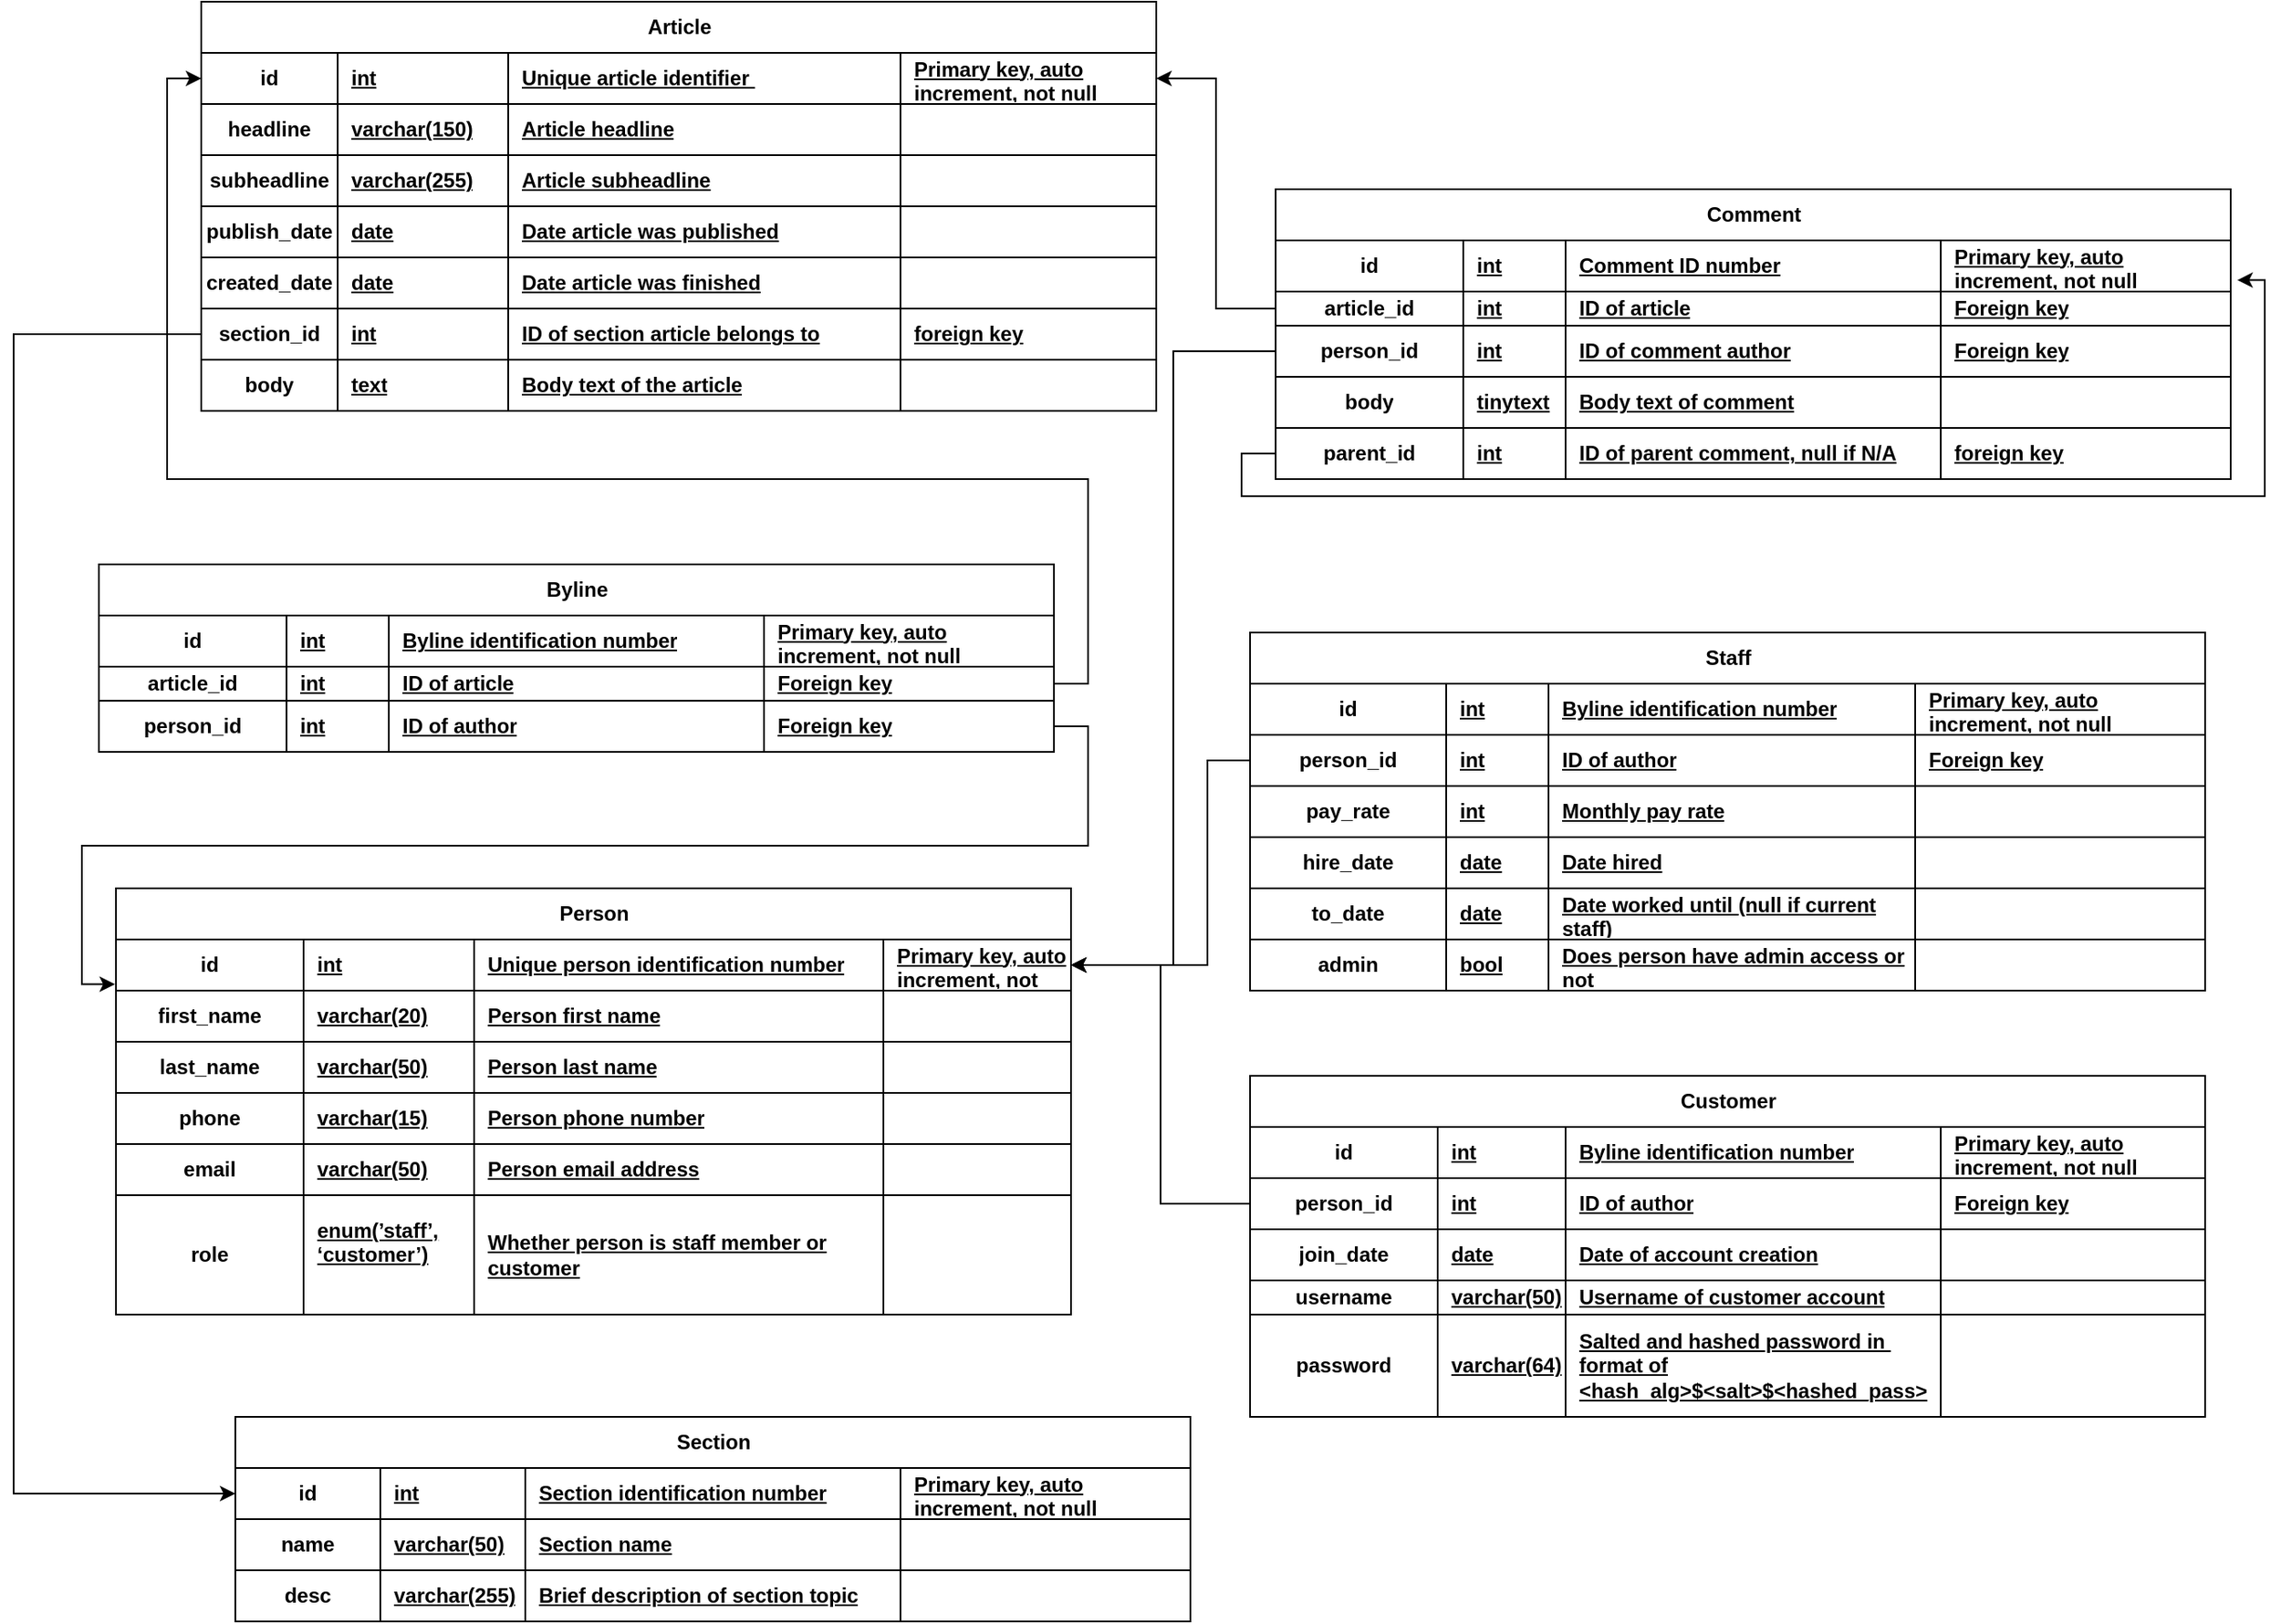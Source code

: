 <mxfile version="23.1.6" type="github">
  <diagram name="Page-1" id="agT5lnZlZGCf03avnsLv">
    <mxGraphModel dx="2282" dy="1414" grid="1" gridSize="10" guides="1" tooltips="1" connect="1" arrows="1" fold="1" page="1" pageScale="1" pageWidth="850" pageHeight="1100" math="0" shadow="0">
      <root>
        <mxCell id="0" />
        <mxCell id="1" parent="0" />
        <mxCell id="VrxfjHSECOV5ghHh9eAR-52" value="Article" style="shape=table;startSize=30;container=1;collapsible=1;childLayout=tableLayout;fixedRows=1;rowLines=0;fontStyle=1;align=center;resizeLast=1;html=1;" parent="1" vertex="1">
          <mxGeometry x="100" y="60" width="560" height="240" as="geometry" />
        </mxCell>
        <mxCell id="VrxfjHSECOV5ghHh9eAR-88" style="shape=tableRow;horizontal=0;startSize=0;swimlaneHead=0;swimlaneBody=0;fillColor=none;collapsible=0;dropTarget=0;points=[[0,0.5],[1,0.5]];portConstraint=eastwest;top=0;left=0;right=0;bottom=1;" parent="VrxfjHSECOV5ghHh9eAR-52" vertex="1">
          <mxGeometry y="30" width="560" height="30" as="geometry" />
        </mxCell>
        <mxCell id="VrxfjHSECOV5ghHh9eAR-89" value="id" style="shape=partialRectangle;connectable=0;fillColor=none;top=0;left=0;bottom=0;right=0;fontStyle=1;overflow=hidden;whiteSpace=wrap;html=1;" parent="VrxfjHSECOV5ghHh9eAR-88" vertex="1">
          <mxGeometry width="80" height="30" as="geometry">
            <mxRectangle width="80" height="30" as="alternateBounds" />
          </mxGeometry>
        </mxCell>
        <mxCell id="VrxfjHSECOV5ghHh9eAR-90" value="int" style="shape=partialRectangle;connectable=0;fillColor=none;top=0;left=0;bottom=0;right=0;align=left;spacingLeft=6;fontStyle=5;overflow=hidden;whiteSpace=wrap;html=1;" parent="VrxfjHSECOV5ghHh9eAR-88" vertex="1">
          <mxGeometry x="80" width="100" height="30" as="geometry">
            <mxRectangle width="100" height="30" as="alternateBounds" />
          </mxGeometry>
        </mxCell>
        <mxCell id="VrxfjHSECOV5ghHh9eAR-91" value="Unique article identifier&amp;nbsp;" style="shape=partialRectangle;connectable=0;fillColor=none;top=0;left=0;bottom=0;right=0;align=left;spacingLeft=6;fontStyle=5;overflow=hidden;whiteSpace=wrap;html=1;" parent="VrxfjHSECOV5ghHh9eAR-88" vertex="1">
          <mxGeometry x="180" width="230.0" height="30" as="geometry">
            <mxRectangle width="230.0" height="30" as="alternateBounds" />
          </mxGeometry>
        </mxCell>
        <mxCell id="VrxfjHSECOV5ghHh9eAR-92" value="Primary key, auto increment, not null" style="shape=partialRectangle;connectable=0;fillColor=none;top=0;left=0;bottom=0;right=0;align=left;spacingLeft=6;fontStyle=5;overflow=hidden;whiteSpace=wrap;html=1;" parent="VrxfjHSECOV5ghHh9eAR-88" vertex="1">
          <mxGeometry x="410.0" width="150.0" height="30" as="geometry">
            <mxRectangle width="150.0" height="30" as="alternateBounds" />
          </mxGeometry>
        </mxCell>
        <mxCell id="VrxfjHSECOV5ghHh9eAR-83" style="shape=tableRow;horizontal=0;startSize=0;swimlaneHead=0;swimlaneBody=0;fillColor=none;collapsible=0;dropTarget=0;points=[[0,0.5],[1,0.5]];portConstraint=eastwest;top=0;left=0;right=0;bottom=1;" parent="VrxfjHSECOV5ghHh9eAR-52" vertex="1">
          <mxGeometry y="60" width="560" height="30" as="geometry" />
        </mxCell>
        <mxCell id="VrxfjHSECOV5ghHh9eAR-84" value="headline" style="shape=partialRectangle;connectable=0;fillColor=none;top=0;left=0;bottom=0;right=0;fontStyle=1;overflow=hidden;whiteSpace=wrap;html=1;" parent="VrxfjHSECOV5ghHh9eAR-83" vertex="1">
          <mxGeometry width="80" height="30" as="geometry">
            <mxRectangle width="80" height="30" as="alternateBounds" />
          </mxGeometry>
        </mxCell>
        <mxCell id="VrxfjHSECOV5ghHh9eAR-85" value="varchar(150)" style="shape=partialRectangle;connectable=0;fillColor=none;top=0;left=0;bottom=0;right=0;align=left;spacingLeft=6;fontStyle=5;overflow=hidden;whiteSpace=wrap;html=1;" parent="VrxfjHSECOV5ghHh9eAR-83" vertex="1">
          <mxGeometry x="80" width="100" height="30" as="geometry">
            <mxRectangle width="100" height="30" as="alternateBounds" />
          </mxGeometry>
        </mxCell>
        <mxCell id="VrxfjHSECOV5ghHh9eAR-86" value="Article headline" style="shape=partialRectangle;connectable=0;fillColor=none;top=0;left=0;bottom=0;right=0;align=left;spacingLeft=6;fontStyle=5;overflow=hidden;whiteSpace=wrap;html=1;" parent="VrxfjHSECOV5ghHh9eAR-83" vertex="1">
          <mxGeometry x="180" width="230.0" height="30" as="geometry">
            <mxRectangle width="230.0" height="30" as="alternateBounds" />
          </mxGeometry>
        </mxCell>
        <mxCell id="VrxfjHSECOV5ghHh9eAR-87" style="shape=partialRectangle;connectable=0;fillColor=none;top=0;left=0;bottom=0;right=0;align=left;spacingLeft=6;fontStyle=5;overflow=hidden;whiteSpace=wrap;html=1;" parent="VrxfjHSECOV5ghHh9eAR-83" vertex="1">
          <mxGeometry x="410.0" width="150.0" height="30" as="geometry">
            <mxRectangle width="150.0" height="30" as="alternateBounds" />
          </mxGeometry>
        </mxCell>
        <mxCell id="VrxfjHSECOV5ghHh9eAR-78" style="shape=tableRow;horizontal=0;startSize=0;swimlaneHead=0;swimlaneBody=0;fillColor=none;collapsible=0;dropTarget=0;points=[[0,0.5],[1,0.5]];portConstraint=eastwest;top=0;left=0;right=0;bottom=1;" parent="VrxfjHSECOV5ghHh9eAR-52" vertex="1">
          <mxGeometry y="90" width="560" height="30" as="geometry" />
        </mxCell>
        <mxCell id="VrxfjHSECOV5ghHh9eAR-79" value="subheadline" style="shape=partialRectangle;connectable=0;fillColor=none;top=0;left=0;bottom=0;right=0;fontStyle=1;overflow=hidden;whiteSpace=wrap;html=1;" parent="VrxfjHSECOV5ghHh9eAR-78" vertex="1">
          <mxGeometry width="80" height="30" as="geometry">
            <mxRectangle width="80" height="30" as="alternateBounds" />
          </mxGeometry>
        </mxCell>
        <mxCell id="VrxfjHSECOV5ghHh9eAR-80" value="varchar(255)" style="shape=partialRectangle;connectable=0;fillColor=none;top=0;left=0;bottom=0;right=0;align=left;spacingLeft=6;fontStyle=5;overflow=hidden;whiteSpace=wrap;html=1;" parent="VrxfjHSECOV5ghHh9eAR-78" vertex="1">
          <mxGeometry x="80" width="100" height="30" as="geometry">
            <mxRectangle width="100" height="30" as="alternateBounds" />
          </mxGeometry>
        </mxCell>
        <mxCell id="VrxfjHSECOV5ghHh9eAR-81" value="Article subheadline" style="shape=partialRectangle;connectable=0;fillColor=none;top=0;left=0;bottom=0;right=0;align=left;spacingLeft=6;fontStyle=5;overflow=hidden;whiteSpace=wrap;html=1;" parent="VrxfjHSECOV5ghHh9eAR-78" vertex="1">
          <mxGeometry x="180" width="230.0" height="30" as="geometry">
            <mxRectangle width="230.0" height="30" as="alternateBounds" />
          </mxGeometry>
        </mxCell>
        <mxCell id="VrxfjHSECOV5ghHh9eAR-82" value="" style="shape=partialRectangle;connectable=0;fillColor=none;top=0;left=0;bottom=0;right=0;align=left;spacingLeft=6;fontStyle=5;overflow=hidden;whiteSpace=wrap;html=1;" parent="VrxfjHSECOV5ghHh9eAR-78" vertex="1">
          <mxGeometry x="410.0" width="150.0" height="30" as="geometry">
            <mxRectangle width="150.0" height="30" as="alternateBounds" />
          </mxGeometry>
        </mxCell>
        <mxCell id="VrxfjHSECOV5ghHh9eAR-73" style="shape=tableRow;horizontal=0;startSize=0;swimlaneHead=0;swimlaneBody=0;fillColor=none;collapsible=0;dropTarget=0;points=[[0,0.5],[1,0.5]];portConstraint=eastwest;top=0;left=0;right=0;bottom=1;" parent="VrxfjHSECOV5ghHh9eAR-52" vertex="1">
          <mxGeometry y="120" width="560" height="30" as="geometry" />
        </mxCell>
        <mxCell id="VrxfjHSECOV5ghHh9eAR-74" value="publish_date" style="shape=partialRectangle;connectable=0;fillColor=none;top=0;left=0;bottom=0;right=0;fontStyle=1;overflow=hidden;whiteSpace=wrap;html=1;" parent="VrxfjHSECOV5ghHh9eAR-73" vertex="1">
          <mxGeometry width="80" height="30" as="geometry">
            <mxRectangle width="80" height="30" as="alternateBounds" />
          </mxGeometry>
        </mxCell>
        <mxCell id="VrxfjHSECOV5ghHh9eAR-75" value="date" style="shape=partialRectangle;connectable=0;fillColor=none;top=0;left=0;bottom=0;right=0;align=left;spacingLeft=6;fontStyle=5;overflow=hidden;whiteSpace=wrap;html=1;" parent="VrxfjHSECOV5ghHh9eAR-73" vertex="1">
          <mxGeometry x="80" width="100" height="30" as="geometry">
            <mxRectangle width="100" height="30" as="alternateBounds" />
          </mxGeometry>
        </mxCell>
        <mxCell id="VrxfjHSECOV5ghHh9eAR-76" value="Date article was published" style="shape=partialRectangle;connectable=0;fillColor=none;top=0;left=0;bottom=0;right=0;align=left;spacingLeft=6;fontStyle=5;overflow=hidden;whiteSpace=wrap;html=1;" parent="VrxfjHSECOV5ghHh9eAR-73" vertex="1">
          <mxGeometry x="180" width="230.0" height="30" as="geometry">
            <mxRectangle width="230.0" height="30" as="alternateBounds" />
          </mxGeometry>
        </mxCell>
        <mxCell id="VrxfjHSECOV5ghHh9eAR-77" style="shape=partialRectangle;connectable=0;fillColor=none;top=0;left=0;bottom=0;right=0;align=left;spacingLeft=6;fontStyle=5;overflow=hidden;whiteSpace=wrap;html=1;" parent="VrxfjHSECOV5ghHh9eAR-73" vertex="1">
          <mxGeometry x="410.0" width="150.0" height="30" as="geometry">
            <mxRectangle width="150.0" height="30" as="alternateBounds" />
          </mxGeometry>
        </mxCell>
        <mxCell id="i3LwSjBUEJB19dRs7bwJ-11" style="shape=tableRow;horizontal=0;startSize=0;swimlaneHead=0;swimlaneBody=0;fillColor=none;collapsible=0;dropTarget=0;points=[[0,0.5],[1,0.5]];portConstraint=eastwest;top=0;left=0;right=0;bottom=1;" vertex="1" parent="VrxfjHSECOV5ghHh9eAR-52">
          <mxGeometry y="150" width="560" height="30" as="geometry" />
        </mxCell>
        <mxCell id="i3LwSjBUEJB19dRs7bwJ-12" value="created_date" style="shape=partialRectangle;connectable=0;fillColor=none;top=0;left=0;bottom=0;right=0;fontStyle=1;overflow=hidden;whiteSpace=wrap;html=1;" vertex="1" parent="i3LwSjBUEJB19dRs7bwJ-11">
          <mxGeometry width="80" height="30" as="geometry">
            <mxRectangle width="80" height="30" as="alternateBounds" />
          </mxGeometry>
        </mxCell>
        <mxCell id="i3LwSjBUEJB19dRs7bwJ-13" value="date" style="shape=partialRectangle;connectable=0;fillColor=none;top=0;left=0;bottom=0;right=0;align=left;spacingLeft=6;fontStyle=5;overflow=hidden;whiteSpace=wrap;html=1;" vertex="1" parent="i3LwSjBUEJB19dRs7bwJ-11">
          <mxGeometry x="80" width="100" height="30" as="geometry">
            <mxRectangle width="100" height="30" as="alternateBounds" />
          </mxGeometry>
        </mxCell>
        <mxCell id="i3LwSjBUEJB19dRs7bwJ-14" value="Date article was finished" style="shape=partialRectangle;connectable=0;fillColor=none;top=0;left=0;bottom=0;right=0;align=left;spacingLeft=6;fontStyle=5;overflow=hidden;whiteSpace=wrap;html=1;" vertex="1" parent="i3LwSjBUEJB19dRs7bwJ-11">
          <mxGeometry x="180" width="230.0" height="30" as="geometry">
            <mxRectangle width="230.0" height="30" as="alternateBounds" />
          </mxGeometry>
        </mxCell>
        <mxCell id="i3LwSjBUEJB19dRs7bwJ-15" style="shape=partialRectangle;connectable=0;fillColor=none;top=0;left=0;bottom=0;right=0;align=left;spacingLeft=6;fontStyle=5;overflow=hidden;whiteSpace=wrap;html=1;" vertex="1" parent="i3LwSjBUEJB19dRs7bwJ-11">
          <mxGeometry x="410.0" width="150.0" height="30" as="geometry">
            <mxRectangle width="150.0" height="30" as="alternateBounds" />
          </mxGeometry>
        </mxCell>
        <mxCell id="i3LwSjBUEJB19dRs7bwJ-6" style="shape=tableRow;horizontal=0;startSize=0;swimlaneHead=0;swimlaneBody=0;fillColor=none;collapsible=0;dropTarget=0;points=[[0,0.5],[1,0.5]];portConstraint=eastwest;top=0;left=0;right=0;bottom=1;" vertex="1" parent="VrxfjHSECOV5ghHh9eAR-52">
          <mxGeometry y="180" width="560" height="30" as="geometry" />
        </mxCell>
        <mxCell id="i3LwSjBUEJB19dRs7bwJ-7" value="section_id" style="shape=partialRectangle;connectable=0;fillColor=none;top=0;left=0;bottom=0;right=0;fontStyle=1;overflow=hidden;whiteSpace=wrap;html=1;" vertex="1" parent="i3LwSjBUEJB19dRs7bwJ-6">
          <mxGeometry width="80" height="30" as="geometry">
            <mxRectangle width="80" height="30" as="alternateBounds" />
          </mxGeometry>
        </mxCell>
        <mxCell id="i3LwSjBUEJB19dRs7bwJ-8" value="int" style="shape=partialRectangle;connectable=0;fillColor=none;top=0;left=0;bottom=0;right=0;align=left;spacingLeft=6;fontStyle=5;overflow=hidden;whiteSpace=wrap;html=1;" vertex="1" parent="i3LwSjBUEJB19dRs7bwJ-6">
          <mxGeometry x="80" width="100" height="30" as="geometry">
            <mxRectangle width="100" height="30" as="alternateBounds" />
          </mxGeometry>
        </mxCell>
        <mxCell id="i3LwSjBUEJB19dRs7bwJ-9" value="ID of section article belongs to" style="shape=partialRectangle;connectable=0;fillColor=none;top=0;left=0;bottom=0;right=0;align=left;spacingLeft=6;fontStyle=5;overflow=hidden;whiteSpace=wrap;html=1;" vertex="1" parent="i3LwSjBUEJB19dRs7bwJ-6">
          <mxGeometry x="180" width="230.0" height="30" as="geometry">
            <mxRectangle width="230.0" height="30" as="alternateBounds" />
          </mxGeometry>
        </mxCell>
        <mxCell id="i3LwSjBUEJB19dRs7bwJ-10" value="foreign key" style="shape=partialRectangle;connectable=0;fillColor=none;top=0;left=0;bottom=0;right=0;align=left;spacingLeft=6;fontStyle=5;overflow=hidden;whiteSpace=wrap;html=1;" vertex="1" parent="i3LwSjBUEJB19dRs7bwJ-6">
          <mxGeometry x="410.0" width="150.0" height="30" as="geometry">
            <mxRectangle width="150.0" height="30" as="alternateBounds" />
          </mxGeometry>
        </mxCell>
        <mxCell id="i3LwSjBUEJB19dRs7bwJ-1" style="shape=tableRow;horizontal=0;startSize=0;swimlaneHead=0;swimlaneBody=0;fillColor=none;collapsible=0;dropTarget=0;points=[[0,0.5],[1,0.5]];portConstraint=eastwest;top=0;left=0;right=0;bottom=1;" vertex="1" parent="VrxfjHSECOV5ghHh9eAR-52">
          <mxGeometry y="210" width="560" height="30" as="geometry" />
        </mxCell>
        <mxCell id="i3LwSjBUEJB19dRs7bwJ-2" value="body" style="shape=partialRectangle;connectable=0;fillColor=none;top=0;left=0;bottom=0;right=0;fontStyle=1;overflow=hidden;whiteSpace=wrap;html=1;" vertex="1" parent="i3LwSjBUEJB19dRs7bwJ-1">
          <mxGeometry width="80" height="30" as="geometry">
            <mxRectangle width="80" height="30" as="alternateBounds" />
          </mxGeometry>
        </mxCell>
        <mxCell id="i3LwSjBUEJB19dRs7bwJ-3" value="text" style="shape=partialRectangle;connectable=0;fillColor=none;top=0;left=0;bottom=0;right=0;align=left;spacingLeft=6;fontStyle=5;overflow=hidden;whiteSpace=wrap;html=1;" vertex="1" parent="i3LwSjBUEJB19dRs7bwJ-1">
          <mxGeometry x="80" width="100" height="30" as="geometry">
            <mxRectangle width="100" height="30" as="alternateBounds" />
          </mxGeometry>
        </mxCell>
        <mxCell id="i3LwSjBUEJB19dRs7bwJ-4" value="Body text of the article" style="shape=partialRectangle;connectable=0;fillColor=none;top=0;left=0;bottom=0;right=0;align=left;spacingLeft=6;fontStyle=5;overflow=hidden;whiteSpace=wrap;html=1;" vertex="1" parent="i3LwSjBUEJB19dRs7bwJ-1">
          <mxGeometry x="180" width="230.0" height="30" as="geometry">
            <mxRectangle width="230.0" height="30" as="alternateBounds" />
          </mxGeometry>
        </mxCell>
        <mxCell id="i3LwSjBUEJB19dRs7bwJ-5" style="shape=partialRectangle;connectable=0;fillColor=none;top=0;left=0;bottom=0;right=0;align=left;spacingLeft=6;fontStyle=5;overflow=hidden;whiteSpace=wrap;html=1;" vertex="1" parent="i3LwSjBUEJB19dRs7bwJ-1">
          <mxGeometry x="410.0" width="150.0" height="30" as="geometry">
            <mxRectangle width="150.0" height="30" as="alternateBounds" />
          </mxGeometry>
        </mxCell>
        <mxCell id="VrxfjHSECOV5ghHh9eAR-93" value="Byline" style="shape=table;startSize=30;container=1;collapsible=1;childLayout=tableLayout;fixedRows=1;rowLines=0;fontStyle=1;align=center;resizeLast=1;html=1;" parent="1" vertex="1">
          <mxGeometry x="40" y="390" width="560" height="110" as="geometry" />
        </mxCell>
        <mxCell id="VrxfjHSECOV5ghHh9eAR-94" style="shape=tableRow;horizontal=0;startSize=0;swimlaneHead=0;swimlaneBody=0;fillColor=none;collapsible=0;dropTarget=0;points=[[0,0.5],[1,0.5]];portConstraint=eastwest;top=0;left=0;right=0;bottom=1;" parent="VrxfjHSECOV5ghHh9eAR-93" vertex="1">
          <mxGeometry y="30" width="560" height="30" as="geometry" />
        </mxCell>
        <mxCell id="VrxfjHSECOV5ghHh9eAR-95" value="id" style="shape=partialRectangle;connectable=0;fillColor=none;top=0;left=0;bottom=0;right=0;fontStyle=1;overflow=hidden;whiteSpace=wrap;html=1;" parent="VrxfjHSECOV5ghHh9eAR-94" vertex="1">
          <mxGeometry width="110.0" height="30" as="geometry">
            <mxRectangle width="110.0" height="30" as="alternateBounds" />
          </mxGeometry>
        </mxCell>
        <mxCell id="VrxfjHSECOV5ghHh9eAR-96" value="int" style="shape=partialRectangle;connectable=0;fillColor=none;top=0;left=0;bottom=0;right=0;align=left;spacingLeft=6;fontStyle=5;overflow=hidden;whiteSpace=wrap;html=1;" parent="VrxfjHSECOV5ghHh9eAR-94" vertex="1">
          <mxGeometry x="110.0" width="60.0" height="30" as="geometry">
            <mxRectangle width="60.0" height="30" as="alternateBounds" />
          </mxGeometry>
        </mxCell>
        <mxCell id="VrxfjHSECOV5ghHh9eAR-97" value="Byline identification number" style="shape=partialRectangle;connectable=0;fillColor=none;top=0;left=0;bottom=0;right=0;align=left;spacingLeft=6;fontStyle=5;overflow=hidden;whiteSpace=wrap;html=1;" parent="VrxfjHSECOV5ghHh9eAR-94" vertex="1">
          <mxGeometry x="170.0" width="220.0" height="30" as="geometry">
            <mxRectangle width="220.0" height="30" as="alternateBounds" />
          </mxGeometry>
        </mxCell>
        <mxCell id="VrxfjHSECOV5ghHh9eAR-98" value="Primary key, auto increment, not null" style="shape=partialRectangle;connectable=0;fillColor=none;top=0;left=0;bottom=0;right=0;align=left;spacingLeft=6;fontStyle=5;overflow=hidden;whiteSpace=wrap;html=1;" parent="VrxfjHSECOV5ghHh9eAR-94" vertex="1">
          <mxGeometry x="390.0" width="170.0" height="30" as="geometry">
            <mxRectangle width="170.0" height="30" as="alternateBounds" />
          </mxGeometry>
        </mxCell>
        <mxCell id="VrxfjHSECOV5ghHh9eAR-99" style="shape=tableRow;horizontal=0;startSize=0;swimlaneHead=0;swimlaneBody=0;fillColor=none;collapsible=0;dropTarget=0;points=[[0,0.5],[1,0.5]];portConstraint=eastwest;top=0;left=0;right=0;bottom=1;" parent="VrxfjHSECOV5ghHh9eAR-93" vertex="1">
          <mxGeometry y="60" width="560" height="20" as="geometry" />
        </mxCell>
        <mxCell id="VrxfjHSECOV5ghHh9eAR-100" value="article_id" style="shape=partialRectangle;connectable=0;fillColor=none;top=0;left=0;bottom=0;right=0;fontStyle=1;overflow=hidden;whiteSpace=wrap;html=1;" parent="VrxfjHSECOV5ghHh9eAR-99" vertex="1">
          <mxGeometry width="110.0" height="20" as="geometry">
            <mxRectangle width="110.0" height="20" as="alternateBounds" />
          </mxGeometry>
        </mxCell>
        <mxCell id="VrxfjHSECOV5ghHh9eAR-101" value="int" style="shape=partialRectangle;connectable=0;fillColor=none;top=0;left=0;bottom=0;right=0;align=left;spacingLeft=6;fontStyle=5;overflow=hidden;whiteSpace=wrap;html=1;" parent="VrxfjHSECOV5ghHh9eAR-99" vertex="1">
          <mxGeometry x="110.0" width="60.0" height="20" as="geometry">
            <mxRectangle width="60.0" height="20" as="alternateBounds" />
          </mxGeometry>
        </mxCell>
        <mxCell id="VrxfjHSECOV5ghHh9eAR-102" value="ID of article" style="shape=partialRectangle;connectable=0;fillColor=none;top=0;left=0;bottom=0;right=0;align=left;spacingLeft=6;fontStyle=5;overflow=hidden;whiteSpace=wrap;html=1;" parent="VrxfjHSECOV5ghHh9eAR-99" vertex="1">
          <mxGeometry x="170.0" width="220.0" height="20" as="geometry">
            <mxRectangle width="220.0" height="20" as="alternateBounds" />
          </mxGeometry>
        </mxCell>
        <mxCell id="VrxfjHSECOV5ghHh9eAR-103" value="Foreign key" style="shape=partialRectangle;connectable=0;fillColor=none;top=0;left=0;bottom=0;right=0;align=left;spacingLeft=6;fontStyle=5;overflow=hidden;whiteSpace=wrap;html=1;" parent="VrxfjHSECOV5ghHh9eAR-99" vertex="1">
          <mxGeometry x="390.0" width="170.0" height="20" as="geometry">
            <mxRectangle width="170.0" height="20" as="alternateBounds" />
          </mxGeometry>
        </mxCell>
        <mxCell id="VrxfjHSECOV5ghHh9eAR-104" style="shape=tableRow;horizontal=0;startSize=0;swimlaneHead=0;swimlaneBody=0;fillColor=none;collapsible=0;dropTarget=0;points=[[0,0.5],[1,0.5]];portConstraint=eastwest;top=0;left=0;right=0;bottom=1;" parent="VrxfjHSECOV5ghHh9eAR-93" vertex="1">
          <mxGeometry y="80" width="560" height="30" as="geometry" />
        </mxCell>
        <mxCell id="VrxfjHSECOV5ghHh9eAR-105" value="person_id" style="shape=partialRectangle;connectable=0;fillColor=none;top=0;left=0;bottom=0;right=0;fontStyle=1;overflow=hidden;whiteSpace=wrap;html=1;" parent="VrxfjHSECOV5ghHh9eAR-104" vertex="1">
          <mxGeometry width="110.0" height="30" as="geometry">
            <mxRectangle width="110.0" height="30" as="alternateBounds" />
          </mxGeometry>
        </mxCell>
        <mxCell id="VrxfjHSECOV5ghHh9eAR-106" value="int" style="shape=partialRectangle;connectable=0;fillColor=none;top=0;left=0;bottom=0;right=0;align=left;spacingLeft=6;fontStyle=5;overflow=hidden;whiteSpace=wrap;html=1;" parent="VrxfjHSECOV5ghHh9eAR-104" vertex="1">
          <mxGeometry x="110.0" width="60.0" height="30" as="geometry">
            <mxRectangle width="60.0" height="30" as="alternateBounds" />
          </mxGeometry>
        </mxCell>
        <mxCell id="VrxfjHSECOV5ghHh9eAR-107" value="ID of author" style="shape=partialRectangle;connectable=0;fillColor=none;top=0;left=0;bottom=0;right=0;align=left;spacingLeft=6;fontStyle=5;overflow=hidden;whiteSpace=wrap;html=1;" parent="VrxfjHSECOV5ghHh9eAR-104" vertex="1">
          <mxGeometry x="170.0" width="220.0" height="30" as="geometry">
            <mxRectangle width="220.0" height="30" as="alternateBounds" />
          </mxGeometry>
        </mxCell>
        <mxCell id="VrxfjHSECOV5ghHh9eAR-108" value="Foreign key" style="shape=partialRectangle;connectable=0;fillColor=none;top=0;left=0;bottom=0;right=0;align=left;spacingLeft=6;fontStyle=5;overflow=hidden;whiteSpace=wrap;html=1;" parent="VrxfjHSECOV5ghHh9eAR-104" vertex="1">
          <mxGeometry x="390.0" width="170.0" height="30" as="geometry">
            <mxRectangle width="170.0" height="30" as="alternateBounds" />
          </mxGeometry>
        </mxCell>
        <mxCell id="VrxfjHSECOV5ghHh9eAR-124" value="Person" style="shape=table;startSize=30;container=1;collapsible=1;childLayout=tableLayout;fixedRows=1;rowLines=0;fontStyle=1;align=center;resizeLast=1;html=1;" parent="1" vertex="1">
          <mxGeometry x="50" y="580" width="560" height="250" as="geometry" />
        </mxCell>
        <mxCell id="VrxfjHSECOV5ghHh9eAR-125" style="shape=tableRow;horizontal=0;startSize=0;swimlaneHead=0;swimlaneBody=0;fillColor=none;collapsible=0;dropTarget=0;points=[[0,0.5],[1,0.5]];portConstraint=eastwest;top=0;left=0;right=0;bottom=1;" parent="VrxfjHSECOV5ghHh9eAR-124" vertex="1">
          <mxGeometry y="30" width="560" height="30" as="geometry" />
        </mxCell>
        <mxCell id="VrxfjHSECOV5ghHh9eAR-126" value="id" style="shape=partialRectangle;connectable=0;fillColor=none;top=0;left=0;bottom=0;right=0;fontStyle=1;overflow=hidden;whiteSpace=wrap;html=1;" parent="VrxfjHSECOV5ghHh9eAR-125" vertex="1">
          <mxGeometry width="110.0" height="30" as="geometry">
            <mxRectangle width="110.0" height="30" as="alternateBounds" />
          </mxGeometry>
        </mxCell>
        <mxCell id="VrxfjHSECOV5ghHh9eAR-127" value="int" style="shape=partialRectangle;connectable=0;fillColor=none;top=0;left=0;bottom=0;right=0;align=left;spacingLeft=6;fontStyle=5;overflow=hidden;whiteSpace=wrap;html=1;" parent="VrxfjHSECOV5ghHh9eAR-125" vertex="1">
          <mxGeometry x="110.0" width="100.0" height="30" as="geometry">
            <mxRectangle width="100.0" height="30" as="alternateBounds" />
          </mxGeometry>
        </mxCell>
        <mxCell id="VrxfjHSECOV5ghHh9eAR-128" value="Unique person identification number" style="shape=partialRectangle;connectable=0;fillColor=none;top=0;left=0;bottom=0;right=0;align=left;spacingLeft=6;fontStyle=5;overflow=hidden;whiteSpace=wrap;html=1;" parent="VrxfjHSECOV5ghHh9eAR-125" vertex="1">
          <mxGeometry x="210" width="240" height="30" as="geometry">
            <mxRectangle width="240" height="30" as="alternateBounds" />
          </mxGeometry>
        </mxCell>
        <mxCell id="VrxfjHSECOV5ghHh9eAR-129" value="Primary key, auto increment, not null" style="shape=partialRectangle;connectable=0;fillColor=none;top=0;left=0;bottom=0;right=0;align=left;spacingLeft=6;fontStyle=5;overflow=hidden;whiteSpace=wrap;html=1;" parent="VrxfjHSECOV5ghHh9eAR-125" vertex="1">
          <mxGeometry x="450" width="110" height="30" as="geometry">
            <mxRectangle width="110" height="30" as="alternateBounds" />
          </mxGeometry>
        </mxCell>
        <mxCell id="VrxfjHSECOV5ghHh9eAR-130" style="shape=tableRow;horizontal=0;startSize=0;swimlaneHead=0;swimlaneBody=0;fillColor=none;collapsible=0;dropTarget=0;points=[[0,0.5],[1,0.5]];portConstraint=eastwest;top=0;left=0;right=0;bottom=1;" parent="VrxfjHSECOV5ghHh9eAR-124" vertex="1">
          <mxGeometry y="60" width="560" height="30" as="geometry" />
        </mxCell>
        <mxCell id="VrxfjHSECOV5ghHh9eAR-131" value="first_name" style="shape=partialRectangle;connectable=0;fillColor=none;top=0;left=0;bottom=0;right=0;fontStyle=1;overflow=hidden;whiteSpace=wrap;html=1;" parent="VrxfjHSECOV5ghHh9eAR-130" vertex="1">
          <mxGeometry width="110.0" height="30" as="geometry">
            <mxRectangle width="110.0" height="30" as="alternateBounds" />
          </mxGeometry>
        </mxCell>
        <mxCell id="VrxfjHSECOV5ghHh9eAR-132" value="varchar(20)" style="shape=partialRectangle;connectable=0;fillColor=none;top=0;left=0;bottom=0;right=0;align=left;spacingLeft=6;fontStyle=5;overflow=hidden;whiteSpace=wrap;html=1;" parent="VrxfjHSECOV5ghHh9eAR-130" vertex="1">
          <mxGeometry x="110.0" width="100.0" height="30" as="geometry">
            <mxRectangle width="100.0" height="30" as="alternateBounds" />
          </mxGeometry>
        </mxCell>
        <mxCell id="VrxfjHSECOV5ghHh9eAR-133" value="Person first name" style="shape=partialRectangle;connectable=0;fillColor=none;top=0;left=0;bottom=0;right=0;align=left;spacingLeft=6;fontStyle=5;overflow=hidden;whiteSpace=wrap;html=1;" parent="VrxfjHSECOV5ghHh9eAR-130" vertex="1">
          <mxGeometry x="210" width="240" height="30" as="geometry">
            <mxRectangle width="240" height="30" as="alternateBounds" />
          </mxGeometry>
        </mxCell>
        <mxCell id="VrxfjHSECOV5ghHh9eAR-134" style="shape=partialRectangle;connectable=0;fillColor=none;top=0;left=0;bottom=0;right=0;align=left;spacingLeft=6;fontStyle=5;overflow=hidden;whiteSpace=wrap;html=1;" parent="VrxfjHSECOV5ghHh9eAR-130" vertex="1">
          <mxGeometry x="450" width="110" height="30" as="geometry">
            <mxRectangle width="110" height="30" as="alternateBounds" />
          </mxGeometry>
        </mxCell>
        <mxCell id="VrxfjHSECOV5ghHh9eAR-135" style="shape=tableRow;horizontal=0;startSize=0;swimlaneHead=0;swimlaneBody=0;fillColor=none;collapsible=0;dropTarget=0;points=[[0,0.5],[1,0.5]];portConstraint=eastwest;top=0;left=0;right=0;bottom=1;" parent="VrxfjHSECOV5ghHh9eAR-124" vertex="1">
          <mxGeometry y="90" width="560" height="30" as="geometry" />
        </mxCell>
        <mxCell id="VrxfjHSECOV5ghHh9eAR-136" value="last_name" style="shape=partialRectangle;connectable=0;fillColor=none;top=0;left=0;bottom=0;right=0;fontStyle=1;overflow=hidden;whiteSpace=wrap;html=1;" parent="VrxfjHSECOV5ghHh9eAR-135" vertex="1">
          <mxGeometry width="110.0" height="30" as="geometry">
            <mxRectangle width="110.0" height="30" as="alternateBounds" />
          </mxGeometry>
        </mxCell>
        <mxCell id="VrxfjHSECOV5ghHh9eAR-137" value="varchar(50)" style="shape=partialRectangle;connectable=0;fillColor=none;top=0;left=0;bottom=0;right=0;align=left;spacingLeft=6;fontStyle=5;overflow=hidden;whiteSpace=wrap;html=1;" parent="VrxfjHSECOV5ghHh9eAR-135" vertex="1">
          <mxGeometry x="110.0" width="100.0" height="30" as="geometry">
            <mxRectangle width="100.0" height="30" as="alternateBounds" />
          </mxGeometry>
        </mxCell>
        <mxCell id="VrxfjHSECOV5ghHh9eAR-138" value="Person last name" style="shape=partialRectangle;connectable=0;fillColor=none;top=0;left=0;bottom=0;right=0;align=left;spacingLeft=6;fontStyle=5;overflow=hidden;whiteSpace=wrap;html=1;" parent="VrxfjHSECOV5ghHh9eAR-135" vertex="1">
          <mxGeometry x="210" width="240" height="30" as="geometry">
            <mxRectangle width="240" height="30" as="alternateBounds" />
          </mxGeometry>
        </mxCell>
        <mxCell id="VrxfjHSECOV5ghHh9eAR-139" style="shape=partialRectangle;connectable=0;fillColor=none;top=0;left=0;bottom=0;right=0;align=left;spacingLeft=6;fontStyle=5;overflow=hidden;whiteSpace=wrap;html=1;" parent="VrxfjHSECOV5ghHh9eAR-135" vertex="1">
          <mxGeometry x="450" width="110" height="30" as="geometry">
            <mxRectangle width="110" height="30" as="alternateBounds" />
          </mxGeometry>
        </mxCell>
        <mxCell id="i3LwSjBUEJB19dRs7bwJ-150" style="shape=tableRow;horizontal=0;startSize=0;swimlaneHead=0;swimlaneBody=0;fillColor=none;collapsible=0;dropTarget=0;points=[[0,0.5],[1,0.5]];portConstraint=eastwest;top=0;left=0;right=0;bottom=1;" vertex="1" parent="VrxfjHSECOV5ghHh9eAR-124">
          <mxGeometry y="120" width="560" height="30" as="geometry" />
        </mxCell>
        <mxCell id="i3LwSjBUEJB19dRs7bwJ-151" value="phone" style="shape=partialRectangle;connectable=0;fillColor=none;top=0;left=0;bottom=0;right=0;fontStyle=1;overflow=hidden;whiteSpace=wrap;html=1;" vertex="1" parent="i3LwSjBUEJB19dRs7bwJ-150">
          <mxGeometry width="110.0" height="30" as="geometry">
            <mxRectangle width="110.0" height="30" as="alternateBounds" />
          </mxGeometry>
        </mxCell>
        <mxCell id="i3LwSjBUEJB19dRs7bwJ-152" value="varchar(15)" style="shape=partialRectangle;connectable=0;fillColor=none;top=0;left=0;bottom=0;right=0;align=left;spacingLeft=6;fontStyle=5;overflow=hidden;whiteSpace=wrap;html=1;" vertex="1" parent="i3LwSjBUEJB19dRs7bwJ-150">
          <mxGeometry x="110.0" width="100.0" height="30" as="geometry">
            <mxRectangle width="100.0" height="30" as="alternateBounds" />
          </mxGeometry>
        </mxCell>
        <mxCell id="i3LwSjBUEJB19dRs7bwJ-153" value="Person phone number" style="shape=partialRectangle;connectable=0;fillColor=none;top=0;left=0;bottom=0;right=0;align=left;spacingLeft=6;fontStyle=5;overflow=hidden;whiteSpace=wrap;html=1;" vertex="1" parent="i3LwSjBUEJB19dRs7bwJ-150">
          <mxGeometry x="210" width="240" height="30" as="geometry">
            <mxRectangle width="240" height="30" as="alternateBounds" />
          </mxGeometry>
        </mxCell>
        <mxCell id="i3LwSjBUEJB19dRs7bwJ-154" style="shape=partialRectangle;connectable=0;fillColor=none;top=0;left=0;bottom=0;right=0;align=left;spacingLeft=6;fontStyle=5;overflow=hidden;whiteSpace=wrap;html=1;" vertex="1" parent="i3LwSjBUEJB19dRs7bwJ-150">
          <mxGeometry x="450" width="110" height="30" as="geometry">
            <mxRectangle width="110" height="30" as="alternateBounds" />
          </mxGeometry>
        </mxCell>
        <mxCell id="i3LwSjBUEJB19dRs7bwJ-145" style="shape=tableRow;horizontal=0;startSize=0;swimlaneHead=0;swimlaneBody=0;fillColor=none;collapsible=0;dropTarget=0;points=[[0,0.5],[1,0.5]];portConstraint=eastwest;top=0;left=0;right=0;bottom=1;" vertex="1" parent="VrxfjHSECOV5ghHh9eAR-124">
          <mxGeometry y="150" width="560" height="30" as="geometry" />
        </mxCell>
        <mxCell id="i3LwSjBUEJB19dRs7bwJ-146" value="email" style="shape=partialRectangle;connectable=0;fillColor=none;top=0;left=0;bottom=0;right=0;fontStyle=1;overflow=hidden;whiteSpace=wrap;html=1;" vertex="1" parent="i3LwSjBUEJB19dRs7bwJ-145">
          <mxGeometry width="110.0" height="30" as="geometry">
            <mxRectangle width="110.0" height="30" as="alternateBounds" />
          </mxGeometry>
        </mxCell>
        <mxCell id="i3LwSjBUEJB19dRs7bwJ-147" value="varchar(50)" style="shape=partialRectangle;connectable=0;fillColor=none;top=0;left=0;bottom=0;right=0;align=left;spacingLeft=6;fontStyle=5;overflow=hidden;whiteSpace=wrap;html=1;" vertex="1" parent="i3LwSjBUEJB19dRs7bwJ-145">
          <mxGeometry x="110.0" width="100.0" height="30" as="geometry">
            <mxRectangle width="100.0" height="30" as="alternateBounds" />
          </mxGeometry>
        </mxCell>
        <mxCell id="i3LwSjBUEJB19dRs7bwJ-148" value="Person email address" style="shape=partialRectangle;connectable=0;fillColor=none;top=0;left=0;bottom=0;right=0;align=left;spacingLeft=6;fontStyle=5;overflow=hidden;whiteSpace=wrap;html=1;" vertex="1" parent="i3LwSjBUEJB19dRs7bwJ-145">
          <mxGeometry x="210" width="240" height="30" as="geometry">
            <mxRectangle width="240" height="30" as="alternateBounds" />
          </mxGeometry>
        </mxCell>
        <mxCell id="i3LwSjBUEJB19dRs7bwJ-149" style="shape=partialRectangle;connectable=0;fillColor=none;top=0;left=0;bottom=0;right=0;align=left;spacingLeft=6;fontStyle=5;overflow=hidden;whiteSpace=wrap;html=1;" vertex="1" parent="i3LwSjBUEJB19dRs7bwJ-145">
          <mxGeometry x="450" width="110" height="30" as="geometry">
            <mxRectangle width="110" height="30" as="alternateBounds" />
          </mxGeometry>
        </mxCell>
        <mxCell id="VrxfjHSECOV5ghHh9eAR-145" value="" style="shape=tableRow;horizontal=0;startSize=0;swimlaneHead=0;swimlaneBody=0;fillColor=none;collapsible=0;dropTarget=0;points=[[0,0.5],[1,0.5]];portConstraint=eastwest;top=0;left=0;right=0;bottom=1;" parent="VrxfjHSECOV5ghHh9eAR-124" vertex="1">
          <mxGeometry y="180" width="560" height="70" as="geometry" />
        </mxCell>
        <mxCell id="VrxfjHSECOV5ghHh9eAR-146" value="role" style="shape=partialRectangle;connectable=0;fillColor=none;top=0;left=0;bottom=0;right=0;fontStyle=1;overflow=hidden;whiteSpace=wrap;html=1;" parent="VrxfjHSECOV5ghHh9eAR-145" vertex="1">
          <mxGeometry width="110.0" height="70" as="geometry">
            <mxRectangle width="110.0" height="70" as="alternateBounds" />
          </mxGeometry>
        </mxCell>
        <mxCell id="VrxfjHSECOV5ghHh9eAR-147" value="&lt;div&gt;enum(’staff’, ‘customer’)&lt;/div&gt;&lt;div&gt;&lt;br&gt;&lt;/div&gt;" style="shape=partialRectangle;connectable=0;fillColor=none;top=0;left=0;bottom=0;right=0;align=left;spacingLeft=6;fontStyle=5;overflow=hidden;whiteSpace=wrap;html=1;" parent="VrxfjHSECOV5ghHh9eAR-145" vertex="1">
          <mxGeometry x="110.0" width="100.0" height="70" as="geometry">
            <mxRectangle width="100.0" height="70" as="alternateBounds" />
          </mxGeometry>
        </mxCell>
        <mxCell id="VrxfjHSECOV5ghHh9eAR-148" value="Whether person is staff member or customer" style="shape=partialRectangle;connectable=0;fillColor=none;top=0;left=0;bottom=0;right=0;align=left;spacingLeft=6;fontStyle=5;overflow=hidden;whiteSpace=wrap;html=1;" parent="VrxfjHSECOV5ghHh9eAR-145" vertex="1">
          <mxGeometry x="210" width="240" height="70" as="geometry">
            <mxRectangle width="240" height="70" as="alternateBounds" />
          </mxGeometry>
        </mxCell>
        <mxCell id="VrxfjHSECOV5ghHh9eAR-149" style="shape=partialRectangle;connectable=0;fillColor=none;top=0;left=0;bottom=0;right=0;align=left;spacingLeft=6;fontStyle=5;overflow=hidden;whiteSpace=wrap;html=1;" parent="VrxfjHSECOV5ghHh9eAR-145" vertex="1">
          <mxGeometry x="450" width="110" height="70" as="geometry">
            <mxRectangle width="110" height="70" as="alternateBounds" />
          </mxGeometry>
        </mxCell>
        <mxCell id="i3LwSjBUEJB19dRs7bwJ-21" value="Comment" style="shape=table;startSize=30;container=1;collapsible=1;childLayout=tableLayout;fixedRows=1;rowLines=0;fontStyle=1;align=center;resizeLast=1;html=1;" vertex="1" parent="1">
          <mxGeometry x="730" y="170" width="560" height="170" as="geometry" />
        </mxCell>
        <mxCell id="i3LwSjBUEJB19dRs7bwJ-22" style="shape=tableRow;horizontal=0;startSize=0;swimlaneHead=0;swimlaneBody=0;fillColor=none;collapsible=0;dropTarget=0;points=[[0,0.5],[1,0.5]];portConstraint=eastwest;top=0;left=0;right=0;bottom=1;" vertex="1" parent="i3LwSjBUEJB19dRs7bwJ-21">
          <mxGeometry y="30" width="560" height="30" as="geometry" />
        </mxCell>
        <mxCell id="i3LwSjBUEJB19dRs7bwJ-23" value="id" style="shape=partialRectangle;connectable=0;fillColor=none;top=0;left=0;bottom=0;right=0;fontStyle=1;overflow=hidden;whiteSpace=wrap;html=1;" vertex="1" parent="i3LwSjBUEJB19dRs7bwJ-22">
          <mxGeometry width="110.0" height="30" as="geometry">
            <mxRectangle width="110.0" height="30" as="alternateBounds" />
          </mxGeometry>
        </mxCell>
        <mxCell id="i3LwSjBUEJB19dRs7bwJ-24" value="int" style="shape=partialRectangle;connectable=0;fillColor=none;top=0;left=0;bottom=0;right=0;align=left;spacingLeft=6;fontStyle=5;overflow=hidden;whiteSpace=wrap;html=1;" vertex="1" parent="i3LwSjBUEJB19dRs7bwJ-22">
          <mxGeometry x="110.0" width="60.0" height="30" as="geometry">
            <mxRectangle width="60.0" height="30" as="alternateBounds" />
          </mxGeometry>
        </mxCell>
        <mxCell id="i3LwSjBUEJB19dRs7bwJ-25" value="Comment ID number" style="shape=partialRectangle;connectable=0;fillColor=none;top=0;left=0;bottom=0;right=0;align=left;spacingLeft=6;fontStyle=5;overflow=hidden;whiteSpace=wrap;html=1;" vertex="1" parent="i3LwSjBUEJB19dRs7bwJ-22">
          <mxGeometry x="170.0" width="220.0" height="30" as="geometry">
            <mxRectangle width="220.0" height="30" as="alternateBounds" />
          </mxGeometry>
        </mxCell>
        <mxCell id="i3LwSjBUEJB19dRs7bwJ-26" value="Primary key, auto increment, not null" style="shape=partialRectangle;connectable=0;fillColor=none;top=0;left=0;bottom=0;right=0;align=left;spacingLeft=6;fontStyle=5;overflow=hidden;whiteSpace=wrap;html=1;" vertex="1" parent="i3LwSjBUEJB19dRs7bwJ-22">
          <mxGeometry x="390.0" width="170.0" height="30" as="geometry">
            <mxRectangle width="170.0" height="30" as="alternateBounds" />
          </mxGeometry>
        </mxCell>
        <mxCell id="i3LwSjBUEJB19dRs7bwJ-27" style="shape=tableRow;horizontal=0;startSize=0;swimlaneHead=0;swimlaneBody=0;fillColor=none;collapsible=0;dropTarget=0;points=[[0,0.5],[1,0.5]];portConstraint=eastwest;top=0;left=0;right=0;bottom=1;" vertex="1" parent="i3LwSjBUEJB19dRs7bwJ-21">
          <mxGeometry y="60" width="560" height="20" as="geometry" />
        </mxCell>
        <mxCell id="i3LwSjBUEJB19dRs7bwJ-28" value="article_id" style="shape=partialRectangle;connectable=0;fillColor=none;top=0;left=0;bottom=0;right=0;fontStyle=1;overflow=hidden;whiteSpace=wrap;html=1;" vertex="1" parent="i3LwSjBUEJB19dRs7bwJ-27">
          <mxGeometry width="110.0" height="20" as="geometry">
            <mxRectangle width="110.0" height="20" as="alternateBounds" />
          </mxGeometry>
        </mxCell>
        <mxCell id="i3LwSjBUEJB19dRs7bwJ-29" value="int" style="shape=partialRectangle;connectable=0;fillColor=none;top=0;left=0;bottom=0;right=0;align=left;spacingLeft=6;fontStyle=5;overflow=hidden;whiteSpace=wrap;html=1;" vertex="1" parent="i3LwSjBUEJB19dRs7bwJ-27">
          <mxGeometry x="110.0" width="60.0" height="20" as="geometry">
            <mxRectangle width="60.0" height="20" as="alternateBounds" />
          </mxGeometry>
        </mxCell>
        <mxCell id="i3LwSjBUEJB19dRs7bwJ-30" value="ID of article" style="shape=partialRectangle;connectable=0;fillColor=none;top=0;left=0;bottom=0;right=0;align=left;spacingLeft=6;fontStyle=5;overflow=hidden;whiteSpace=wrap;html=1;" vertex="1" parent="i3LwSjBUEJB19dRs7bwJ-27">
          <mxGeometry x="170.0" width="220.0" height="20" as="geometry">
            <mxRectangle width="220.0" height="20" as="alternateBounds" />
          </mxGeometry>
        </mxCell>
        <mxCell id="i3LwSjBUEJB19dRs7bwJ-31" value="Foreign key" style="shape=partialRectangle;connectable=0;fillColor=none;top=0;left=0;bottom=0;right=0;align=left;spacingLeft=6;fontStyle=5;overflow=hidden;whiteSpace=wrap;html=1;" vertex="1" parent="i3LwSjBUEJB19dRs7bwJ-27">
          <mxGeometry x="390.0" width="170.0" height="20" as="geometry">
            <mxRectangle width="170.0" height="20" as="alternateBounds" />
          </mxGeometry>
        </mxCell>
        <mxCell id="i3LwSjBUEJB19dRs7bwJ-32" style="shape=tableRow;horizontal=0;startSize=0;swimlaneHead=0;swimlaneBody=0;fillColor=none;collapsible=0;dropTarget=0;points=[[0,0.5],[1,0.5]];portConstraint=eastwest;top=0;left=0;right=0;bottom=1;" vertex="1" parent="i3LwSjBUEJB19dRs7bwJ-21">
          <mxGeometry y="80" width="560" height="30" as="geometry" />
        </mxCell>
        <mxCell id="i3LwSjBUEJB19dRs7bwJ-33" value="person_id" style="shape=partialRectangle;connectable=0;fillColor=none;top=0;left=0;bottom=0;right=0;fontStyle=1;overflow=hidden;whiteSpace=wrap;html=1;" vertex="1" parent="i3LwSjBUEJB19dRs7bwJ-32">
          <mxGeometry width="110.0" height="30" as="geometry">
            <mxRectangle width="110.0" height="30" as="alternateBounds" />
          </mxGeometry>
        </mxCell>
        <mxCell id="i3LwSjBUEJB19dRs7bwJ-34" value="int" style="shape=partialRectangle;connectable=0;fillColor=none;top=0;left=0;bottom=0;right=0;align=left;spacingLeft=6;fontStyle=5;overflow=hidden;whiteSpace=wrap;html=1;" vertex="1" parent="i3LwSjBUEJB19dRs7bwJ-32">
          <mxGeometry x="110.0" width="60.0" height="30" as="geometry">
            <mxRectangle width="60.0" height="30" as="alternateBounds" />
          </mxGeometry>
        </mxCell>
        <mxCell id="i3LwSjBUEJB19dRs7bwJ-35" value="ID of comment author" style="shape=partialRectangle;connectable=0;fillColor=none;top=0;left=0;bottom=0;right=0;align=left;spacingLeft=6;fontStyle=5;overflow=hidden;whiteSpace=wrap;html=1;" vertex="1" parent="i3LwSjBUEJB19dRs7bwJ-32">
          <mxGeometry x="170.0" width="220.0" height="30" as="geometry">
            <mxRectangle width="220.0" height="30" as="alternateBounds" />
          </mxGeometry>
        </mxCell>
        <mxCell id="i3LwSjBUEJB19dRs7bwJ-36" value="Foreign key" style="shape=partialRectangle;connectable=0;fillColor=none;top=0;left=0;bottom=0;right=0;align=left;spacingLeft=6;fontStyle=5;overflow=hidden;whiteSpace=wrap;html=1;" vertex="1" parent="i3LwSjBUEJB19dRs7bwJ-32">
          <mxGeometry x="390.0" width="170.0" height="30" as="geometry">
            <mxRectangle width="170.0" height="30" as="alternateBounds" />
          </mxGeometry>
        </mxCell>
        <mxCell id="i3LwSjBUEJB19dRs7bwJ-170" style="shape=tableRow;horizontal=0;startSize=0;swimlaneHead=0;swimlaneBody=0;fillColor=none;collapsible=0;dropTarget=0;points=[[0,0.5],[1,0.5]];portConstraint=eastwest;top=0;left=0;right=0;bottom=1;" vertex="1" parent="i3LwSjBUEJB19dRs7bwJ-21">
          <mxGeometry y="110" width="560" height="30" as="geometry" />
        </mxCell>
        <mxCell id="i3LwSjBUEJB19dRs7bwJ-171" value="body" style="shape=partialRectangle;connectable=0;fillColor=none;top=0;left=0;bottom=0;right=0;fontStyle=1;overflow=hidden;whiteSpace=wrap;html=1;" vertex="1" parent="i3LwSjBUEJB19dRs7bwJ-170">
          <mxGeometry width="110.0" height="30" as="geometry">
            <mxRectangle width="110.0" height="30" as="alternateBounds" />
          </mxGeometry>
        </mxCell>
        <mxCell id="i3LwSjBUEJB19dRs7bwJ-172" value="tinytext" style="shape=partialRectangle;connectable=0;fillColor=none;top=0;left=0;bottom=0;right=0;align=left;spacingLeft=6;fontStyle=5;overflow=hidden;whiteSpace=wrap;html=1;" vertex="1" parent="i3LwSjBUEJB19dRs7bwJ-170">
          <mxGeometry x="110.0" width="60.0" height="30" as="geometry">
            <mxRectangle width="60.0" height="30" as="alternateBounds" />
          </mxGeometry>
        </mxCell>
        <mxCell id="i3LwSjBUEJB19dRs7bwJ-173" value="Body text of comment" style="shape=partialRectangle;connectable=0;fillColor=none;top=0;left=0;bottom=0;right=0;align=left;spacingLeft=6;fontStyle=5;overflow=hidden;whiteSpace=wrap;html=1;" vertex="1" parent="i3LwSjBUEJB19dRs7bwJ-170">
          <mxGeometry x="170.0" width="220.0" height="30" as="geometry">
            <mxRectangle width="220.0" height="30" as="alternateBounds" />
          </mxGeometry>
        </mxCell>
        <mxCell id="i3LwSjBUEJB19dRs7bwJ-174" style="shape=partialRectangle;connectable=0;fillColor=none;top=0;left=0;bottom=0;right=0;align=left;spacingLeft=6;fontStyle=5;overflow=hidden;whiteSpace=wrap;html=1;" vertex="1" parent="i3LwSjBUEJB19dRs7bwJ-170">
          <mxGeometry x="390.0" width="170.0" height="30" as="geometry">
            <mxRectangle width="170.0" height="30" as="alternateBounds" />
          </mxGeometry>
        </mxCell>
        <mxCell id="i3LwSjBUEJB19dRs7bwJ-165" style="shape=tableRow;horizontal=0;startSize=0;swimlaneHead=0;swimlaneBody=0;fillColor=none;collapsible=0;dropTarget=0;points=[[0,0.5],[1,0.5]];portConstraint=eastwest;top=0;left=0;right=0;bottom=1;" vertex="1" parent="i3LwSjBUEJB19dRs7bwJ-21">
          <mxGeometry y="140" width="560" height="30" as="geometry" />
        </mxCell>
        <mxCell id="i3LwSjBUEJB19dRs7bwJ-166" value="parent_id" style="shape=partialRectangle;connectable=0;fillColor=none;top=0;left=0;bottom=0;right=0;fontStyle=1;overflow=hidden;whiteSpace=wrap;html=1;" vertex="1" parent="i3LwSjBUEJB19dRs7bwJ-165">
          <mxGeometry width="110.0" height="30" as="geometry">
            <mxRectangle width="110.0" height="30" as="alternateBounds" />
          </mxGeometry>
        </mxCell>
        <mxCell id="i3LwSjBUEJB19dRs7bwJ-167" value="int" style="shape=partialRectangle;connectable=0;fillColor=none;top=0;left=0;bottom=0;right=0;align=left;spacingLeft=6;fontStyle=5;overflow=hidden;whiteSpace=wrap;html=1;" vertex="1" parent="i3LwSjBUEJB19dRs7bwJ-165">
          <mxGeometry x="110.0" width="60.0" height="30" as="geometry">
            <mxRectangle width="60.0" height="30" as="alternateBounds" />
          </mxGeometry>
        </mxCell>
        <mxCell id="i3LwSjBUEJB19dRs7bwJ-168" value="ID of parent comment, null if N/A" style="shape=partialRectangle;connectable=0;fillColor=none;top=0;left=0;bottom=0;right=0;align=left;spacingLeft=6;fontStyle=5;overflow=hidden;whiteSpace=wrap;html=1;" vertex="1" parent="i3LwSjBUEJB19dRs7bwJ-165">
          <mxGeometry x="170.0" width="220.0" height="30" as="geometry">
            <mxRectangle width="220.0" height="30" as="alternateBounds" />
          </mxGeometry>
        </mxCell>
        <mxCell id="i3LwSjBUEJB19dRs7bwJ-169" value="foreign key" style="shape=partialRectangle;connectable=0;fillColor=none;top=0;left=0;bottom=0;right=0;align=left;spacingLeft=6;fontStyle=5;overflow=hidden;whiteSpace=wrap;html=1;" vertex="1" parent="i3LwSjBUEJB19dRs7bwJ-165">
          <mxGeometry x="390.0" width="170.0" height="30" as="geometry">
            <mxRectangle width="170.0" height="30" as="alternateBounds" />
          </mxGeometry>
        </mxCell>
        <mxCell id="i3LwSjBUEJB19dRs7bwJ-207" style="edgeStyle=orthogonalEdgeStyle;rounded=0;orthogonalLoop=1;jettySize=auto;html=1;entryX=1.007;entryY=0.776;entryDx=0;entryDy=0;entryPerimeter=0;" edge="1" parent="i3LwSjBUEJB19dRs7bwJ-21" source="i3LwSjBUEJB19dRs7bwJ-165" target="i3LwSjBUEJB19dRs7bwJ-22">
          <mxGeometry relative="1" as="geometry">
            <Array as="points">
              <mxPoint x="-20" y="155" />
              <mxPoint x="-20" y="180" />
              <mxPoint x="580" y="180" />
              <mxPoint x="580" y="53" />
            </Array>
          </mxGeometry>
        </mxCell>
        <mxCell id="i3LwSjBUEJB19dRs7bwJ-37" value="Staff" style="shape=table;startSize=30;container=1;collapsible=1;childLayout=tableLayout;fixedRows=1;rowLines=0;fontStyle=1;align=center;resizeLast=1;html=1;" vertex="1" parent="1">
          <mxGeometry x="715" y="430" width="560" height="210" as="geometry" />
        </mxCell>
        <mxCell id="i3LwSjBUEJB19dRs7bwJ-38" style="shape=tableRow;horizontal=0;startSize=0;swimlaneHead=0;swimlaneBody=0;fillColor=none;collapsible=0;dropTarget=0;points=[[0,0.5],[1,0.5]];portConstraint=eastwest;top=0;left=0;right=0;bottom=1;" vertex="1" parent="i3LwSjBUEJB19dRs7bwJ-37">
          <mxGeometry y="30" width="560" height="30" as="geometry" />
        </mxCell>
        <mxCell id="i3LwSjBUEJB19dRs7bwJ-39" value="id" style="shape=partialRectangle;connectable=0;fillColor=none;top=0;left=0;bottom=0;right=0;fontStyle=1;overflow=hidden;whiteSpace=wrap;html=1;" vertex="1" parent="i3LwSjBUEJB19dRs7bwJ-38">
          <mxGeometry width="115" height="30" as="geometry">
            <mxRectangle width="115" height="30" as="alternateBounds" />
          </mxGeometry>
        </mxCell>
        <mxCell id="i3LwSjBUEJB19dRs7bwJ-40" value="int" style="shape=partialRectangle;connectable=0;fillColor=none;top=0;left=0;bottom=0;right=0;align=left;spacingLeft=6;fontStyle=5;overflow=hidden;whiteSpace=wrap;html=1;" vertex="1" parent="i3LwSjBUEJB19dRs7bwJ-38">
          <mxGeometry x="115" width="60.0" height="30" as="geometry">
            <mxRectangle width="60.0" height="30" as="alternateBounds" />
          </mxGeometry>
        </mxCell>
        <mxCell id="i3LwSjBUEJB19dRs7bwJ-41" value="Byline identification number" style="shape=partialRectangle;connectable=0;fillColor=none;top=0;left=0;bottom=0;right=0;align=left;spacingLeft=6;fontStyle=5;overflow=hidden;whiteSpace=wrap;html=1;" vertex="1" parent="i3LwSjBUEJB19dRs7bwJ-38">
          <mxGeometry x="175.0" width="215.0" height="30" as="geometry">
            <mxRectangle width="215.0" height="30" as="alternateBounds" />
          </mxGeometry>
        </mxCell>
        <mxCell id="i3LwSjBUEJB19dRs7bwJ-42" value="Primary key, auto increment, not null" style="shape=partialRectangle;connectable=0;fillColor=none;top=0;left=0;bottom=0;right=0;align=left;spacingLeft=6;fontStyle=5;overflow=hidden;whiteSpace=wrap;html=1;" vertex="1" parent="i3LwSjBUEJB19dRs7bwJ-38">
          <mxGeometry x="390.0" width="170.0" height="30" as="geometry">
            <mxRectangle width="170.0" height="30" as="alternateBounds" />
          </mxGeometry>
        </mxCell>
        <mxCell id="i3LwSjBUEJB19dRs7bwJ-48" style="shape=tableRow;horizontal=0;startSize=0;swimlaneHead=0;swimlaneBody=0;fillColor=none;collapsible=0;dropTarget=0;points=[[0,0.5],[1,0.5]];portConstraint=eastwest;top=0;left=0;right=0;bottom=1;" vertex="1" parent="i3LwSjBUEJB19dRs7bwJ-37">
          <mxGeometry y="60" width="560" height="30" as="geometry" />
        </mxCell>
        <mxCell id="i3LwSjBUEJB19dRs7bwJ-49" value="person_id" style="shape=partialRectangle;connectable=0;fillColor=none;top=0;left=0;bottom=0;right=0;fontStyle=1;overflow=hidden;whiteSpace=wrap;html=1;" vertex="1" parent="i3LwSjBUEJB19dRs7bwJ-48">
          <mxGeometry width="115" height="30" as="geometry">
            <mxRectangle width="115" height="30" as="alternateBounds" />
          </mxGeometry>
        </mxCell>
        <mxCell id="i3LwSjBUEJB19dRs7bwJ-50" value="int" style="shape=partialRectangle;connectable=0;fillColor=none;top=0;left=0;bottom=0;right=0;align=left;spacingLeft=6;fontStyle=5;overflow=hidden;whiteSpace=wrap;html=1;" vertex="1" parent="i3LwSjBUEJB19dRs7bwJ-48">
          <mxGeometry x="115" width="60.0" height="30" as="geometry">
            <mxRectangle width="60.0" height="30" as="alternateBounds" />
          </mxGeometry>
        </mxCell>
        <mxCell id="i3LwSjBUEJB19dRs7bwJ-51" value="ID of author" style="shape=partialRectangle;connectable=0;fillColor=none;top=0;left=0;bottom=0;right=0;align=left;spacingLeft=6;fontStyle=5;overflow=hidden;whiteSpace=wrap;html=1;" vertex="1" parent="i3LwSjBUEJB19dRs7bwJ-48">
          <mxGeometry x="175.0" width="215.0" height="30" as="geometry">
            <mxRectangle width="215.0" height="30" as="alternateBounds" />
          </mxGeometry>
        </mxCell>
        <mxCell id="i3LwSjBUEJB19dRs7bwJ-52" value="Foreign key" style="shape=partialRectangle;connectable=0;fillColor=none;top=0;left=0;bottom=0;right=0;align=left;spacingLeft=6;fontStyle=5;overflow=hidden;whiteSpace=wrap;html=1;" vertex="1" parent="i3LwSjBUEJB19dRs7bwJ-48">
          <mxGeometry x="390.0" width="170.0" height="30" as="geometry">
            <mxRectangle width="170.0" height="30" as="alternateBounds" />
          </mxGeometry>
        </mxCell>
        <mxCell id="i3LwSjBUEJB19dRs7bwJ-130" style="shape=tableRow;horizontal=0;startSize=0;swimlaneHead=0;swimlaneBody=0;fillColor=none;collapsible=0;dropTarget=0;points=[[0,0.5],[1,0.5]];portConstraint=eastwest;top=0;left=0;right=0;bottom=1;" vertex="1" parent="i3LwSjBUEJB19dRs7bwJ-37">
          <mxGeometry y="90" width="560" height="30" as="geometry" />
        </mxCell>
        <mxCell id="i3LwSjBUEJB19dRs7bwJ-131" value="pay_rate" style="shape=partialRectangle;connectable=0;fillColor=none;top=0;left=0;bottom=0;right=0;fontStyle=1;overflow=hidden;whiteSpace=wrap;html=1;" vertex="1" parent="i3LwSjBUEJB19dRs7bwJ-130">
          <mxGeometry width="115" height="30" as="geometry">
            <mxRectangle width="115" height="30" as="alternateBounds" />
          </mxGeometry>
        </mxCell>
        <mxCell id="i3LwSjBUEJB19dRs7bwJ-132" value="int" style="shape=partialRectangle;connectable=0;fillColor=none;top=0;left=0;bottom=0;right=0;align=left;spacingLeft=6;fontStyle=5;overflow=hidden;whiteSpace=wrap;html=1;" vertex="1" parent="i3LwSjBUEJB19dRs7bwJ-130">
          <mxGeometry x="115" width="60.0" height="30" as="geometry">
            <mxRectangle width="60.0" height="30" as="alternateBounds" />
          </mxGeometry>
        </mxCell>
        <mxCell id="i3LwSjBUEJB19dRs7bwJ-133" value="Monthly pay rate" style="shape=partialRectangle;connectable=0;fillColor=none;top=0;left=0;bottom=0;right=0;align=left;spacingLeft=6;fontStyle=5;overflow=hidden;whiteSpace=wrap;html=1;" vertex="1" parent="i3LwSjBUEJB19dRs7bwJ-130">
          <mxGeometry x="175.0" width="215.0" height="30" as="geometry">
            <mxRectangle width="215.0" height="30" as="alternateBounds" />
          </mxGeometry>
        </mxCell>
        <mxCell id="i3LwSjBUEJB19dRs7bwJ-134" style="shape=partialRectangle;connectable=0;fillColor=none;top=0;left=0;bottom=0;right=0;align=left;spacingLeft=6;fontStyle=5;overflow=hidden;whiteSpace=wrap;html=1;" vertex="1" parent="i3LwSjBUEJB19dRs7bwJ-130">
          <mxGeometry x="390.0" width="170.0" height="30" as="geometry">
            <mxRectangle width="170.0" height="30" as="alternateBounds" />
          </mxGeometry>
        </mxCell>
        <mxCell id="i3LwSjBUEJB19dRs7bwJ-140" style="shape=tableRow;horizontal=0;startSize=0;swimlaneHead=0;swimlaneBody=0;fillColor=none;collapsible=0;dropTarget=0;points=[[0,0.5],[1,0.5]];portConstraint=eastwest;top=0;left=0;right=0;bottom=1;" vertex="1" parent="i3LwSjBUEJB19dRs7bwJ-37">
          <mxGeometry y="120" width="560" height="30" as="geometry" />
        </mxCell>
        <mxCell id="i3LwSjBUEJB19dRs7bwJ-141" value="hire_date" style="shape=partialRectangle;connectable=0;fillColor=none;top=0;left=0;bottom=0;right=0;fontStyle=1;overflow=hidden;whiteSpace=wrap;html=1;" vertex="1" parent="i3LwSjBUEJB19dRs7bwJ-140">
          <mxGeometry width="115" height="30" as="geometry">
            <mxRectangle width="115" height="30" as="alternateBounds" />
          </mxGeometry>
        </mxCell>
        <mxCell id="i3LwSjBUEJB19dRs7bwJ-142" value="date" style="shape=partialRectangle;connectable=0;fillColor=none;top=0;left=0;bottom=0;right=0;align=left;spacingLeft=6;fontStyle=5;overflow=hidden;whiteSpace=wrap;html=1;" vertex="1" parent="i3LwSjBUEJB19dRs7bwJ-140">
          <mxGeometry x="115" width="60.0" height="30" as="geometry">
            <mxRectangle width="60.0" height="30" as="alternateBounds" />
          </mxGeometry>
        </mxCell>
        <mxCell id="i3LwSjBUEJB19dRs7bwJ-143" value="Date hired" style="shape=partialRectangle;connectable=0;fillColor=none;top=0;left=0;bottom=0;right=0;align=left;spacingLeft=6;fontStyle=5;overflow=hidden;whiteSpace=wrap;html=1;" vertex="1" parent="i3LwSjBUEJB19dRs7bwJ-140">
          <mxGeometry x="175.0" width="215.0" height="30" as="geometry">
            <mxRectangle width="215.0" height="30" as="alternateBounds" />
          </mxGeometry>
        </mxCell>
        <mxCell id="i3LwSjBUEJB19dRs7bwJ-144" style="shape=partialRectangle;connectable=0;fillColor=none;top=0;left=0;bottom=0;right=0;align=left;spacingLeft=6;fontStyle=5;overflow=hidden;whiteSpace=wrap;html=1;" vertex="1" parent="i3LwSjBUEJB19dRs7bwJ-140">
          <mxGeometry x="390.0" width="170.0" height="30" as="geometry">
            <mxRectangle width="170.0" height="30" as="alternateBounds" />
          </mxGeometry>
        </mxCell>
        <mxCell id="i3LwSjBUEJB19dRs7bwJ-135" style="shape=tableRow;horizontal=0;startSize=0;swimlaneHead=0;swimlaneBody=0;fillColor=none;collapsible=0;dropTarget=0;points=[[0,0.5],[1,0.5]];portConstraint=eastwest;top=0;left=0;right=0;bottom=1;" vertex="1" parent="i3LwSjBUEJB19dRs7bwJ-37">
          <mxGeometry y="150" width="560" height="30" as="geometry" />
        </mxCell>
        <mxCell id="i3LwSjBUEJB19dRs7bwJ-136" value="to_date" style="shape=partialRectangle;connectable=0;fillColor=none;top=0;left=0;bottom=0;right=0;fontStyle=1;overflow=hidden;whiteSpace=wrap;html=1;" vertex="1" parent="i3LwSjBUEJB19dRs7bwJ-135">
          <mxGeometry width="115" height="30" as="geometry">
            <mxRectangle width="115" height="30" as="alternateBounds" />
          </mxGeometry>
        </mxCell>
        <mxCell id="i3LwSjBUEJB19dRs7bwJ-137" value="date" style="shape=partialRectangle;connectable=0;fillColor=none;top=0;left=0;bottom=0;right=0;align=left;spacingLeft=6;fontStyle=5;overflow=hidden;whiteSpace=wrap;html=1;" vertex="1" parent="i3LwSjBUEJB19dRs7bwJ-135">
          <mxGeometry x="115" width="60.0" height="30" as="geometry">
            <mxRectangle width="60.0" height="30" as="alternateBounds" />
          </mxGeometry>
        </mxCell>
        <mxCell id="i3LwSjBUEJB19dRs7bwJ-138" value="Date worked until (null if current staff)" style="shape=partialRectangle;connectable=0;fillColor=none;top=0;left=0;bottom=0;right=0;align=left;spacingLeft=6;fontStyle=5;overflow=hidden;whiteSpace=wrap;html=1;" vertex="1" parent="i3LwSjBUEJB19dRs7bwJ-135">
          <mxGeometry x="175.0" width="215.0" height="30" as="geometry">
            <mxRectangle width="215.0" height="30" as="alternateBounds" />
          </mxGeometry>
        </mxCell>
        <mxCell id="i3LwSjBUEJB19dRs7bwJ-139" style="shape=partialRectangle;connectable=0;fillColor=none;top=0;left=0;bottom=0;right=0;align=left;spacingLeft=6;fontStyle=5;overflow=hidden;whiteSpace=wrap;html=1;" vertex="1" parent="i3LwSjBUEJB19dRs7bwJ-135">
          <mxGeometry x="390.0" width="170.0" height="30" as="geometry">
            <mxRectangle width="170.0" height="30" as="alternateBounds" />
          </mxGeometry>
        </mxCell>
        <mxCell id="i3LwSjBUEJB19dRs7bwJ-69" style="shape=tableRow;horizontal=0;startSize=0;swimlaneHead=0;swimlaneBody=0;fillColor=none;collapsible=0;dropTarget=0;points=[[0,0.5],[1,0.5]];portConstraint=eastwest;top=0;left=0;right=0;bottom=1;" vertex="1" parent="i3LwSjBUEJB19dRs7bwJ-37">
          <mxGeometry y="180" width="560" height="30" as="geometry" />
        </mxCell>
        <mxCell id="i3LwSjBUEJB19dRs7bwJ-70" value="admin" style="shape=partialRectangle;connectable=0;fillColor=none;top=0;left=0;bottom=0;right=0;fontStyle=1;overflow=hidden;whiteSpace=wrap;html=1;" vertex="1" parent="i3LwSjBUEJB19dRs7bwJ-69">
          <mxGeometry width="115" height="30" as="geometry">
            <mxRectangle width="115" height="30" as="alternateBounds" />
          </mxGeometry>
        </mxCell>
        <mxCell id="i3LwSjBUEJB19dRs7bwJ-71" value="bool" style="shape=partialRectangle;connectable=0;fillColor=none;top=0;left=0;bottom=0;right=0;align=left;spacingLeft=6;fontStyle=5;overflow=hidden;whiteSpace=wrap;html=1;" vertex="1" parent="i3LwSjBUEJB19dRs7bwJ-69">
          <mxGeometry x="115" width="60.0" height="30" as="geometry">
            <mxRectangle width="60.0" height="30" as="alternateBounds" />
          </mxGeometry>
        </mxCell>
        <mxCell id="i3LwSjBUEJB19dRs7bwJ-72" value="Does person have admin access or not" style="shape=partialRectangle;connectable=0;fillColor=none;top=0;left=0;bottom=0;right=0;align=left;spacingLeft=6;fontStyle=5;overflow=hidden;whiteSpace=wrap;html=1;" vertex="1" parent="i3LwSjBUEJB19dRs7bwJ-69">
          <mxGeometry x="175.0" width="215.0" height="30" as="geometry">
            <mxRectangle width="215.0" height="30" as="alternateBounds" />
          </mxGeometry>
        </mxCell>
        <mxCell id="i3LwSjBUEJB19dRs7bwJ-73" style="shape=partialRectangle;connectable=0;fillColor=none;top=0;left=0;bottom=0;right=0;align=left;spacingLeft=6;fontStyle=5;overflow=hidden;whiteSpace=wrap;html=1;" vertex="1" parent="i3LwSjBUEJB19dRs7bwJ-69">
          <mxGeometry x="390.0" width="170.0" height="30" as="geometry">
            <mxRectangle width="170.0" height="30" as="alternateBounds" />
          </mxGeometry>
        </mxCell>
        <mxCell id="i3LwSjBUEJB19dRs7bwJ-53" value="Customer" style="shape=table;startSize=30;container=1;collapsible=1;childLayout=tableLayout;fixedRows=1;rowLines=0;fontStyle=1;align=center;resizeLast=1;html=1;" vertex="1" parent="1">
          <mxGeometry x="715" y="690" width="560" height="200" as="geometry" />
        </mxCell>
        <mxCell id="i3LwSjBUEJB19dRs7bwJ-54" style="shape=tableRow;horizontal=0;startSize=0;swimlaneHead=0;swimlaneBody=0;fillColor=none;collapsible=0;dropTarget=0;points=[[0,0.5],[1,0.5]];portConstraint=eastwest;top=0;left=0;right=0;bottom=1;" vertex="1" parent="i3LwSjBUEJB19dRs7bwJ-53">
          <mxGeometry y="30" width="560" height="30" as="geometry" />
        </mxCell>
        <mxCell id="i3LwSjBUEJB19dRs7bwJ-55" value="id" style="shape=partialRectangle;connectable=0;fillColor=none;top=0;left=0;bottom=0;right=0;fontStyle=1;overflow=hidden;whiteSpace=wrap;html=1;" vertex="1" parent="i3LwSjBUEJB19dRs7bwJ-54">
          <mxGeometry width="110.0" height="30" as="geometry">
            <mxRectangle width="110.0" height="30" as="alternateBounds" />
          </mxGeometry>
        </mxCell>
        <mxCell id="i3LwSjBUEJB19dRs7bwJ-56" value="int" style="shape=partialRectangle;connectable=0;fillColor=none;top=0;left=0;bottom=0;right=0;align=left;spacingLeft=6;fontStyle=5;overflow=hidden;whiteSpace=wrap;html=1;" vertex="1" parent="i3LwSjBUEJB19dRs7bwJ-54">
          <mxGeometry x="110.0" width="75.0" height="30" as="geometry">
            <mxRectangle width="75.0" height="30" as="alternateBounds" />
          </mxGeometry>
        </mxCell>
        <mxCell id="i3LwSjBUEJB19dRs7bwJ-57" value="Byline identification number" style="shape=partialRectangle;connectable=0;fillColor=none;top=0;left=0;bottom=0;right=0;align=left;spacingLeft=6;fontStyle=5;overflow=hidden;whiteSpace=wrap;html=1;" vertex="1" parent="i3LwSjBUEJB19dRs7bwJ-54">
          <mxGeometry x="185.0" width="220.0" height="30" as="geometry">
            <mxRectangle width="220.0" height="30" as="alternateBounds" />
          </mxGeometry>
        </mxCell>
        <mxCell id="i3LwSjBUEJB19dRs7bwJ-58" value="Primary key, auto increment, not null" style="shape=partialRectangle;connectable=0;fillColor=none;top=0;left=0;bottom=0;right=0;align=left;spacingLeft=6;fontStyle=5;overflow=hidden;whiteSpace=wrap;html=1;" vertex="1" parent="i3LwSjBUEJB19dRs7bwJ-54">
          <mxGeometry x="405.0" width="155.0" height="30" as="geometry">
            <mxRectangle width="155.0" height="30" as="alternateBounds" />
          </mxGeometry>
        </mxCell>
        <mxCell id="i3LwSjBUEJB19dRs7bwJ-64" style="shape=tableRow;horizontal=0;startSize=0;swimlaneHead=0;swimlaneBody=0;fillColor=none;collapsible=0;dropTarget=0;points=[[0,0.5],[1,0.5]];portConstraint=eastwest;top=0;left=0;right=0;bottom=1;" vertex="1" parent="i3LwSjBUEJB19dRs7bwJ-53">
          <mxGeometry y="60" width="560" height="30" as="geometry" />
        </mxCell>
        <mxCell id="i3LwSjBUEJB19dRs7bwJ-65" value="person_id" style="shape=partialRectangle;connectable=0;fillColor=none;top=0;left=0;bottom=0;right=0;fontStyle=1;overflow=hidden;whiteSpace=wrap;html=1;" vertex="1" parent="i3LwSjBUEJB19dRs7bwJ-64">
          <mxGeometry width="110.0" height="30" as="geometry">
            <mxRectangle width="110.0" height="30" as="alternateBounds" />
          </mxGeometry>
        </mxCell>
        <mxCell id="i3LwSjBUEJB19dRs7bwJ-66" value="int" style="shape=partialRectangle;connectable=0;fillColor=none;top=0;left=0;bottom=0;right=0;align=left;spacingLeft=6;fontStyle=5;overflow=hidden;whiteSpace=wrap;html=1;" vertex="1" parent="i3LwSjBUEJB19dRs7bwJ-64">
          <mxGeometry x="110.0" width="75.0" height="30" as="geometry">
            <mxRectangle width="75.0" height="30" as="alternateBounds" />
          </mxGeometry>
        </mxCell>
        <mxCell id="i3LwSjBUEJB19dRs7bwJ-67" value="ID of author" style="shape=partialRectangle;connectable=0;fillColor=none;top=0;left=0;bottom=0;right=0;align=left;spacingLeft=6;fontStyle=5;overflow=hidden;whiteSpace=wrap;html=1;" vertex="1" parent="i3LwSjBUEJB19dRs7bwJ-64">
          <mxGeometry x="185.0" width="220.0" height="30" as="geometry">
            <mxRectangle width="220.0" height="30" as="alternateBounds" />
          </mxGeometry>
        </mxCell>
        <mxCell id="i3LwSjBUEJB19dRs7bwJ-68" value="Foreign key" style="shape=partialRectangle;connectable=0;fillColor=none;top=0;left=0;bottom=0;right=0;align=left;spacingLeft=6;fontStyle=5;overflow=hidden;whiteSpace=wrap;html=1;" vertex="1" parent="i3LwSjBUEJB19dRs7bwJ-64">
          <mxGeometry x="405.0" width="155.0" height="30" as="geometry">
            <mxRectangle width="155.0" height="30" as="alternateBounds" />
          </mxGeometry>
        </mxCell>
        <mxCell id="i3LwSjBUEJB19dRs7bwJ-94" style="shape=tableRow;horizontal=0;startSize=0;swimlaneHead=0;swimlaneBody=0;fillColor=none;collapsible=0;dropTarget=0;points=[[0,0.5],[1,0.5]];portConstraint=eastwest;top=0;left=0;right=0;bottom=1;" vertex="1" parent="i3LwSjBUEJB19dRs7bwJ-53">
          <mxGeometry y="90" width="560" height="30" as="geometry" />
        </mxCell>
        <mxCell id="i3LwSjBUEJB19dRs7bwJ-95" value="join_date" style="shape=partialRectangle;connectable=0;fillColor=none;top=0;left=0;bottom=0;right=0;fontStyle=1;overflow=hidden;whiteSpace=wrap;html=1;" vertex="1" parent="i3LwSjBUEJB19dRs7bwJ-94">
          <mxGeometry width="110.0" height="30" as="geometry">
            <mxRectangle width="110.0" height="30" as="alternateBounds" />
          </mxGeometry>
        </mxCell>
        <mxCell id="i3LwSjBUEJB19dRs7bwJ-96" value="date" style="shape=partialRectangle;connectable=0;fillColor=none;top=0;left=0;bottom=0;right=0;align=left;spacingLeft=6;fontStyle=5;overflow=hidden;whiteSpace=wrap;html=1;" vertex="1" parent="i3LwSjBUEJB19dRs7bwJ-94">
          <mxGeometry x="110.0" width="75.0" height="30" as="geometry">
            <mxRectangle width="75.0" height="30" as="alternateBounds" />
          </mxGeometry>
        </mxCell>
        <mxCell id="i3LwSjBUEJB19dRs7bwJ-97" value="Date of account creation" style="shape=partialRectangle;connectable=0;fillColor=none;top=0;left=0;bottom=0;right=0;align=left;spacingLeft=6;fontStyle=5;overflow=hidden;whiteSpace=wrap;html=1;" vertex="1" parent="i3LwSjBUEJB19dRs7bwJ-94">
          <mxGeometry x="185.0" width="220.0" height="30" as="geometry">
            <mxRectangle width="220.0" height="30" as="alternateBounds" />
          </mxGeometry>
        </mxCell>
        <mxCell id="i3LwSjBUEJB19dRs7bwJ-98" style="shape=partialRectangle;connectable=0;fillColor=none;top=0;left=0;bottom=0;right=0;align=left;spacingLeft=6;fontStyle=5;overflow=hidden;whiteSpace=wrap;html=1;" vertex="1" parent="i3LwSjBUEJB19dRs7bwJ-94">
          <mxGeometry x="405.0" width="155.0" height="30" as="geometry">
            <mxRectangle width="155.0" height="30" as="alternateBounds" />
          </mxGeometry>
        </mxCell>
        <mxCell id="i3LwSjBUEJB19dRs7bwJ-196" style="shape=tableRow;horizontal=0;startSize=0;swimlaneHead=0;swimlaneBody=0;fillColor=none;collapsible=0;dropTarget=0;points=[[0,0.5],[1,0.5]];portConstraint=eastwest;top=0;left=0;right=0;bottom=1;" vertex="1" parent="i3LwSjBUEJB19dRs7bwJ-53">
          <mxGeometry y="120" width="560" height="20" as="geometry" />
        </mxCell>
        <mxCell id="i3LwSjBUEJB19dRs7bwJ-197" value="username" style="shape=partialRectangle;connectable=0;fillColor=none;top=0;left=0;bottom=0;right=0;fontStyle=1;overflow=hidden;whiteSpace=wrap;html=1;" vertex="1" parent="i3LwSjBUEJB19dRs7bwJ-196">
          <mxGeometry width="110.0" height="20" as="geometry">
            <mxRectangle width="110.0" height="20" as="alternateBounds" />
          </mxGeometry>
        </mxCell>
        <mxCell id="i3LwSjBUEJB19dRs7bwJ-198" value="varchar(50)" style="shape=partialRectangle;connectable=0;fillColor=none;top=0;left=0;bottom=0;right=0;align=left;spacingLeft=6;fontStyle=5;overflow=hidden;whiteSpace=wrap;html=1;" vertex="1" parent="i3LwSjBUEJB19dRs7bwJ-196">
          <mxGeometry x="110.0" width="75.0" height="20" as="geometry">
            <mxRectangle width="75.0" height="20" as="alternateBounds" />
          </mxGeometry>
        </mxCell>
        <mxCell id="i3LwSjBUEJB19dRs7bwJ-199" value="Username of customer account" style="shape=partialRectangle;connectable=0;fillColor=none;top=0;left=0;bottom=0;right=0;align=left;spacingLeft=6;fontStyle=5;overflow=hidden;whiteSpace=wrap;html=1;" vertex="1" parent="i3LwSjBUEJB19dRs7bwJ-196">
          <mxGeometry x="185.0" width="220.0" height="20" as="geometry">
            <mxRectangle width="220.0" height="20" as="alternateBounds" />
          </mxGeometry>
        </mxCell>
        <mxCell id="i3LwSjBUEJB19dRs7bwJ-200" style="shape=partialRectangle;connectable=0;fillColor=none;top=0;left=0;bottom=0;right=0;align=left;spacingLeft=6;fontStyle=5;overflow=hidden;whiteSpace=wrap;html=1;" vertex="1" parent="i3LwSjBUEJB19dRs7bwJ-196">
          <mxGeometry x="405.0" width="155.0" height="20" as="geometry">
            <mxRectangle width="155.0" height="20" as="alternateBounds" />
          </mxGeometry>
        </mxCell>
        <mxCell id="i3LwSjBUEJB19dRs7bwJ-155" style="shape=tableRow;horizontal=0;startSize=0;swimlaneHead=0;swimlaneBody=0;fillColor=none;collapsible=0;dropTarget=0;points=[[0,0.5],[1,0.5]];portConstraint=eastwest;top=0;left=0;right=0;bottom=1;" vertex="1" parent="i3LwSjBUEJB19dRs7bwJ-53">
          <mxGeometry y="140" width="560" height="60" as="geometry" />
        </mxCell>
        <mxCell id="i3LwSjBUEJB19dRs7bwJ-156" value="password" style="shape=partialRectangle;connectable=0;fillColor=none;top=0;left=0;bottom=0;right=0;fontStyle=1;overflow=hidden;whiteSpace=wrap;html=1;" vertex="1" parent="i3LwSjBUEJB19dRs7bwJ-155">
          <mxGeometry width="110.0" height="60" as="geometry">
            <mxRectangle width="110.0" height="60" as="alternateBounds" />
          </mxGeometry>
        </mxCell>
        <mxCell id="i3LwSjBUEJB19dRs7bwJ-157" value="varchar(64)" style="shape=partialRectangle;connectable=0;fillColor=none;top=0;left=0;bottom=0;right=0;align=left;spacingLeft=6;fontStyle=5;overflow=hidden;whiteSpace=wrap;html=1;" vertex="1" parent="i3LwSjBUEJB19dRs7bwJ-155">
          <mxGeometry x="110.0" width="75.0" height="60" as="geometry">
            <mxRectangle width="75.0" height="60" as="alternateBounds" />
          </mxGeometry>
        </mxCell>
        <mxCell id="i3LwSjBUEJB19dRs7bwJ-158" value="Salted and hashed password in&amp;nbsp;&lt;br&gt;format of &amp;lt;hash_alg&amp;gt;$&amp;lt;salt&amp;gt;$&amp;lt;hashed_pass&amp;gt;" style="shape=partialRectangle;connectable=0;fillColor=none;top=0;left=0;bottom=0;right=0;align=left;spacingLeft=6;fontStyle=5;overflow=hidden;whiteSpace=wrap;html=1;" vertex="1" parent="i3LwSjBUEJB19dRs7bwJ-155">
          <mxGeometry x="185.0" width="220.0" height="60" as="geometry">
            <mxRectangle width="220.0" height="60" as="alternateBounds" />
          </mxGeometry>
        </mxCell>
        <mxCell id="i3LwSjBUEJB19dRs7bwJ-159" style="shape=partialRectangle;connectable=0;fillColor=none;top=0;left=0;bottom=0;right=0;align=left;spacingLeft=6;fontStyle=5;overflow=hidden;whiteSpace=wrap;html=1;" vertex="1" parent="i3LwSjBUEJB19dRs7bwJ-155">
          <mxGeometry x="405.0" width="155.0" height="60" as="geometry">
            <mxRectangle width="155.0" height="60" as="alternateBounds" />
          </mxGeometry>
        </mxCell>
        <mxCell id="i3LwSjBUEJB19dRs7bwJ-99" value="Section" style="shape=table;startSize=30;container=1;collapsible=1;childLayout=tableLayout;fixedRows=1;rowLines=0;fontStyle=1;align=center;resizeLast=1;html=1;" vertex="1" parent="1">
          <mxGeometry x="120" y="890" width="560" height="120" as="geometry" />
        </mxCell>
        <mxCell id="i3LwSjBUEJB19dRs7bwJ-100" style="shape=tableRow;horizontal=0;startSize=0;swimlaneHead=0;swimlaneBody=0;fillColor=none;collapsible=0;dropTarget=0;points=[[0,0.5],[1,0.5]];portConstraint=eastwest;top=0;left=0;right=0;bottom=1;" vertex="1" parent="i3LwSjBUEJB19dRs7bwJ-99">
          <mxGeometry y="30" width="560" height="30" as="geometry" />
        </mxCell>
        <mxCell id="i3LwSjBUEJB19dRs7bwJ-101" value="id" style="shape=partialRectangle;connectable=0;fillColor=none;top=0;left=0;bottom=0;right=0;fontStyle=1;overflow=hidden;whiteSpace=wrap;html=1;" vertex="1" parent="i3LwSjBUEJB19dRs7bwJ-100">
          <mxGeometry width="85" height="30" as="geometry">
            <mxRectangle width="85" height="30" as="alternateBounds" />
          </mxGeometry>
        </mxCell>
        <mxCell id="i3LwSjBUEJB19dRs7bwJ-102" value="int" style="shape=partialRectangle;connectable=0;fillColor=none;top=0;left=0;bottom=0;right=0;align=left;spacingLeft=6;fontStyle=5;overflow=hidden;whiteSpace=wrap;html=1;" vertex="1" parent="i3LwSjBUEJB19dRs7bwJ-100">
          <mxGeometry x="85" width="85.0" height="30" as="geometry">
            <mxRectangle width="85.0" height="30" as="alternateBounds" />
          </mxGeometry>
        </mxCell>
        <mxCell id="i3LwSjBUEJB19dRs7bwJ-103" value="Section identification number" style="shape=partialRectangle;connectable=0;fillColor=none;top=0;left=0;bottom=0;right=0;align=left;spacingLeft=6;fontStyle=5;overflow=hidden;whiteSpace=wrap;html=1;" vertex="1" parent="i3LwSjBUEJB19dRs7bwJ-100">
          <mxGeometry x="170.0" width="220.0" height="30" as="geometry">
            <mxRectangle width="220.0" height="30" as="alternateBounds" />
          </mxGeometry>
        </mxCell>
        <mxCell id="i3LwSjBUEJB19dRs7bwJ-104" value="Primary key, auto increment, not null" style="shape=partialRectangle;connectable=0;fillColor=none;top=0;left=0;bottom=0;right=0;align=left;spacingLeft=6;fontStyle=5;overflow=hidden;whiteSpace=wrap;html=1;" vertex="1" parent="i3LwSjBUEJB19dRs7bwJ-100">
          <mxGeometry x="390.0" width="170.0" height="30" as="geometry">
            <mxRectangle width="170.0" height="30" as="alternateBounds" />
          </mxGeometry>
        </mxCell>
        <mxCell id="i3LwSjBUEJB19dRs7bwJ-115" style="shape=tableRow;horizontal=0;startSize=0;swimlaneHead=0;swimlaneBody=0;fillColor=none;collapsible=0;dropTarget=0;points=[[0,0.5],[1,0.5]];portConstraint=eastwest;top=0;left=0;right=0;bottom=1;" vertex="1" parent="i3LwSjBUEJB19dRs7bwJ-99">
          <mxGeometry y="60" width="560" height="30" as="geometry" />
        </mxCell>
        <mxCell id="i3LwSjBUEJB19dRs7bwJ-116" value="name" style="shape=partialRectangle;connectable=0;fillColor=none;top=0;left=0;bottom=0;right=0;fontStyle=1;overflow=hidden;whiteSpace=wrap;html=1;" vertex="1" parent="i3LwSjBUEJB19dRs7bwJ-115">
          <mxGeometry width="85" height="30" as="geometry">
            <mxRectangle width="85" height="30" as="alternateBounds" />
          </mxGeometry>
        </mxCell>
        <mxCell id="i3LwSjBUEJB19dRs7bwJ-117" value="varchar(50)" style="shape=partialRectangle;connectable=0;fillColor=none;top=0;left=0;bottom=0;right=0;align=left;spacingLeft=6;fontStyle=5;overflow=hidden;whiteSpace=wrap;html=1;" vertex="1" parent="i3LwSjBUEJB19dRs7bwJ-115">
          <mxGeometry x="85" width="85.0" height="30" as="geometry">
            <mxRectangle width="85.0" height="30" as="alternateBounds" />
          </mxGeometry>
        </mxCell>
        <mxCell id="i3LwSjBUEJB19dRs7bwJ-118" value="Section name" style="shape=partialRectangle;connectable=0;fillColor=none;top=0;left=0;bottom=0;right=0;align=left;spacingLeft=6;fontStyle=5;overflow=hidden;whiteSpace=wrap;html=1;" vertex="1" parent="i3LwSjBUEJB19dRs7bwJ-115">
          <mxGeometry x="170.0" width="220.0" height="30" as="geometry">
            <mxRectangle width="220.0" height="30" as="alternateBounds" />
          </mxGeometry>
        </mxCell>
        <mxCell id="i3LwSjBUEJB19dRs7bwJ-119" style="shape=partialRectangle;connectable=0;fillColor=none;top=0;left=0;bottom=0;right=0;align=left;spacingLeft=6;fontStyle=5;overflow=hidden;whiteSpace=wrap;html=1;" vertex="1" parent="i3LwSjBUEJB19dRs7bwJ-115">
          <mxGeometry x="390.0" width="170.0" height="30" as="geometry">
            <mxRectangle width="170.0" height="30" as="alternateBounds" />
          </mxGeometry>
        </mxCell>
        <mxCell id="i3LwSjBUEJB19dRs7bwJ-120" style="shape=tableRow;horizontal=0;startSize=0;swimlaneHead=0;swimlaneBody=0;fillColor=none;collapsible=0;dropTarget=0;points=[[0,0.5],[1,0.5]];portConstraint=eastwest;top=0;left=0;right=0;bottom=1;" vertex="1" parent="i3LwSjBUEJB19dRs7bwJ-99">
          <mxGeometry y="90" width="560" height="30" as="geometry" />
        </mxCell>
        <mxCell id="i3LwSjBUEJB19dRs7bwJ-121" value="desc" style="shape=partialRectangle;connectable=0;fillColor=none;top=0;left=0;bottom=0;right=0;fontStyle=1;overflow=hidden;whiteSpace=wrap;html=1;" vertex="1" parent="i3LwSjBUEJB19dRs7bwJ-120">
          <mxGeometry width="85" height="30" as="geometry">
            <mxRectangle width="85" height="30" as="alternateBounds" />
          </mxGeometry>
        </mxCell>
        <mxCell id="i3LwSjBUEJB19dRs7bwJ-122" value="varchar(255)" style="shape=partialRectangle;connectable=0;fillColor=none;top=0;left=0;bottom=0;right=0;align=left;spacingLeft=6;fontStyle=5;overflow=hidden;whiteSpace=wrap;html=1;" vertex="1" parent="i3LwSjBUEJB19dRs7bwJ-120">
          <mxGeometry x="85" width="85.0" height="30" as="geometry">
            <mxRectangle width="85.0" height="30" as="alternateBounds" />
          </mxGeometry>
        </mxCell>
        <mxCell id="i3LwSjBUEJB19dRs7bwJ-123" value="Brief description of section topic" style="shape=partialRectangle;connectable=0;fillColor=none;top=0;left=0;bottom=0;right=0;align=left;spacingLeft=6;fontStyle=5;overflow=hidden;whiteSpace=wrap;html=1;" vertex="1" parent="i3LwSjBUEJB19dRs7bwJ-120">
          <mxGeometry x="170.0" width="220.0" height="30" as="geometry">
            <mxRectangle width="220.0" height="30" as="alternateBounds" />
          </mxGeometry>
        </mxCell>
        <mxCell id="i3LwSjBUEJB19dRs7bwJ-124" style="shape=partialRectangle;connectable=0;fillColor=none;top=0;left=0;bottom=0;right=0;align=left;spacingLeft=6;fontStyle=5;overflow=hidden;whiteSpace=wrap;html=1;" vertex="1" parent="i3LwSjBUEJB19dRs7bwJ-120">
          <mxGeometry x="390.0" width="170.0" height="30" as="geometry">
            <mxRectangle width="170.0" height="30" as="alternateBounds" />
          </mxGeometry>
        </mxCell>
        <mxCell id="i3LwSjBUEJB19dRs7bwJ-201" style="edgeStyle=orthogonalEdgeStyle;rounded=0;orthogonalLoop=1;jettySize=auto;html=1;exitX=0;exitY=0.5;exitDx=0;exitDy=0;entryX=1;entryY=0.5;entryDx=0;entryDy=0;" edge="1" parent="1" source="i3LwSjBUEJB19dRs7bwJ-27" target="VrxfjHSECOV5ghHh9eAR-88">
          <mxGeometry relative="1" as="geometry" />
        </mxCell>
        <mxCell id="i3LwSjBUEJB19dRs7bwJ-202" style="edgeStyle=orthogonalEdgeStyle;rounded=0;orthogonalLoop=1;jettySize=auto;html=1;exitX=0;exitY=0.5;exitDx=0;exitDy=0;entryX=1;entryY=0.5;entryDx=0;entryDy=0;" edge="1" parent="1" source="i3LwSjBUEJB19dRs7bwJ-48" target="VrxfjHSECOV5ghHh9eAR-125">
          <mxGeometry relative="1" as="geometry">
            <Array as="points">
              <mxPoint x="690" y="505" />
              <mxPoint x="690" y="625" />
            </Array>
          </mxGeometry>
        </mxCell>
        <mxCell id="i3LwSjBUEJB19dRs7bwJ-204" style="edgeStyle=orthogonalEdgeStyle;rounded=0;orthogonalLoop=1;jettySize=auto;html=1;entryX=-0.001;entryY=0.875;entryDx=0;entryDy=0;entryPerimeter=0;" edge="1" parent="1" source="VrxfjHSECOV5ghHh9eAR-104" target="VrxfjHSECOV5ghHh9eAR-125">
          <mxGeometry relative="1" as="geometry" />
        </mxCell>
        <mxCell id="i3LwSjBUEJB19dRs7bwJ-205" style="edgeStyle=orthogonalEdgeStyle;rounded=0;orthogonalLoop=1;jettySize=auto;html=1;entryX=0;entryY=0.5;entryDx=0;entryDy=0;" edge="1" parent="1" source="VrxfjHSECOV5ghHh9eAR-99" target="VrxfjHSECOV5ghHh9eAR-88">
          <mxGeometry relative="1" as="geometry">
            <Array as="points">
              <mxPoint x="620" y="460" />
              <mxPoint x="620" y="340" />
              <mxPoint x="80" y="340" />
              <mxPoint x="80" y="105" />
            </Array>
          </mxGeometry>
        </mxCell>
        <mxCell id="i3LwSjBUEJB19dRs7bwJ-206" style="edgeStyle=orthogonalEdgeStyle;rounded=0;orthogonalLoop=1;jettySize=auto;html=1;entryX=1;entryY=0.5;entryDx=0;entryDy=0;" edge="1" parent="1" source="i3LwSjBUEJB19dRs7bwJ-32" target="VrxfjHSECOV5ghHh9eAR-125">
          <mxGeometry relative="1" as="geometry" />
        </mxCell>
        <mxCell id="i3LwSjBUEJB19dRs7bwJ-208" style="edgeStyle=orthogonalEdgeStyle;rounded=0;orthogonalLoop=1;jettySize=auto;html=1;entryX=1;entryY=0.5;entryDx=0;entryDy=0;" edge="1" parent="1" source="i3LwSjBUEJB19dRs7bwJ-64" target="VrxfjHSECOV5ghHh9eAR-125">
          <mxGeometry relative="1" as="geometry" />
        </mxCell>
        <mxCell id="i3LwSjBUEJB19dRs7bwJ-209" style="edgeStyle=orthogonalEdgeStyle;rounded=0;orthogonalLoop=1;jettySize=auto;html=1;exitX=0;exitY=0.5;exitDx=0;exitDy=0;entryX=0;entryY=0.5;entryDx=0;entryDy=0;" edge="1" parent="1" source="i3LwSjBUEJB19dRs7bwJ-6" target="i3LwSjBUEJB19dRs7bwJ-100">
          <mxGeometry relative="1" as="geometry">
            <Array as="points">
              <mxPoint x="-10" y="255" />
              <mxPoint x="-10" y="935" />
            </Array>
          </mxGeometry>
        </mxCell>
      </root>
    </mxGraphModel>
  </diagram>
</mxfile>
